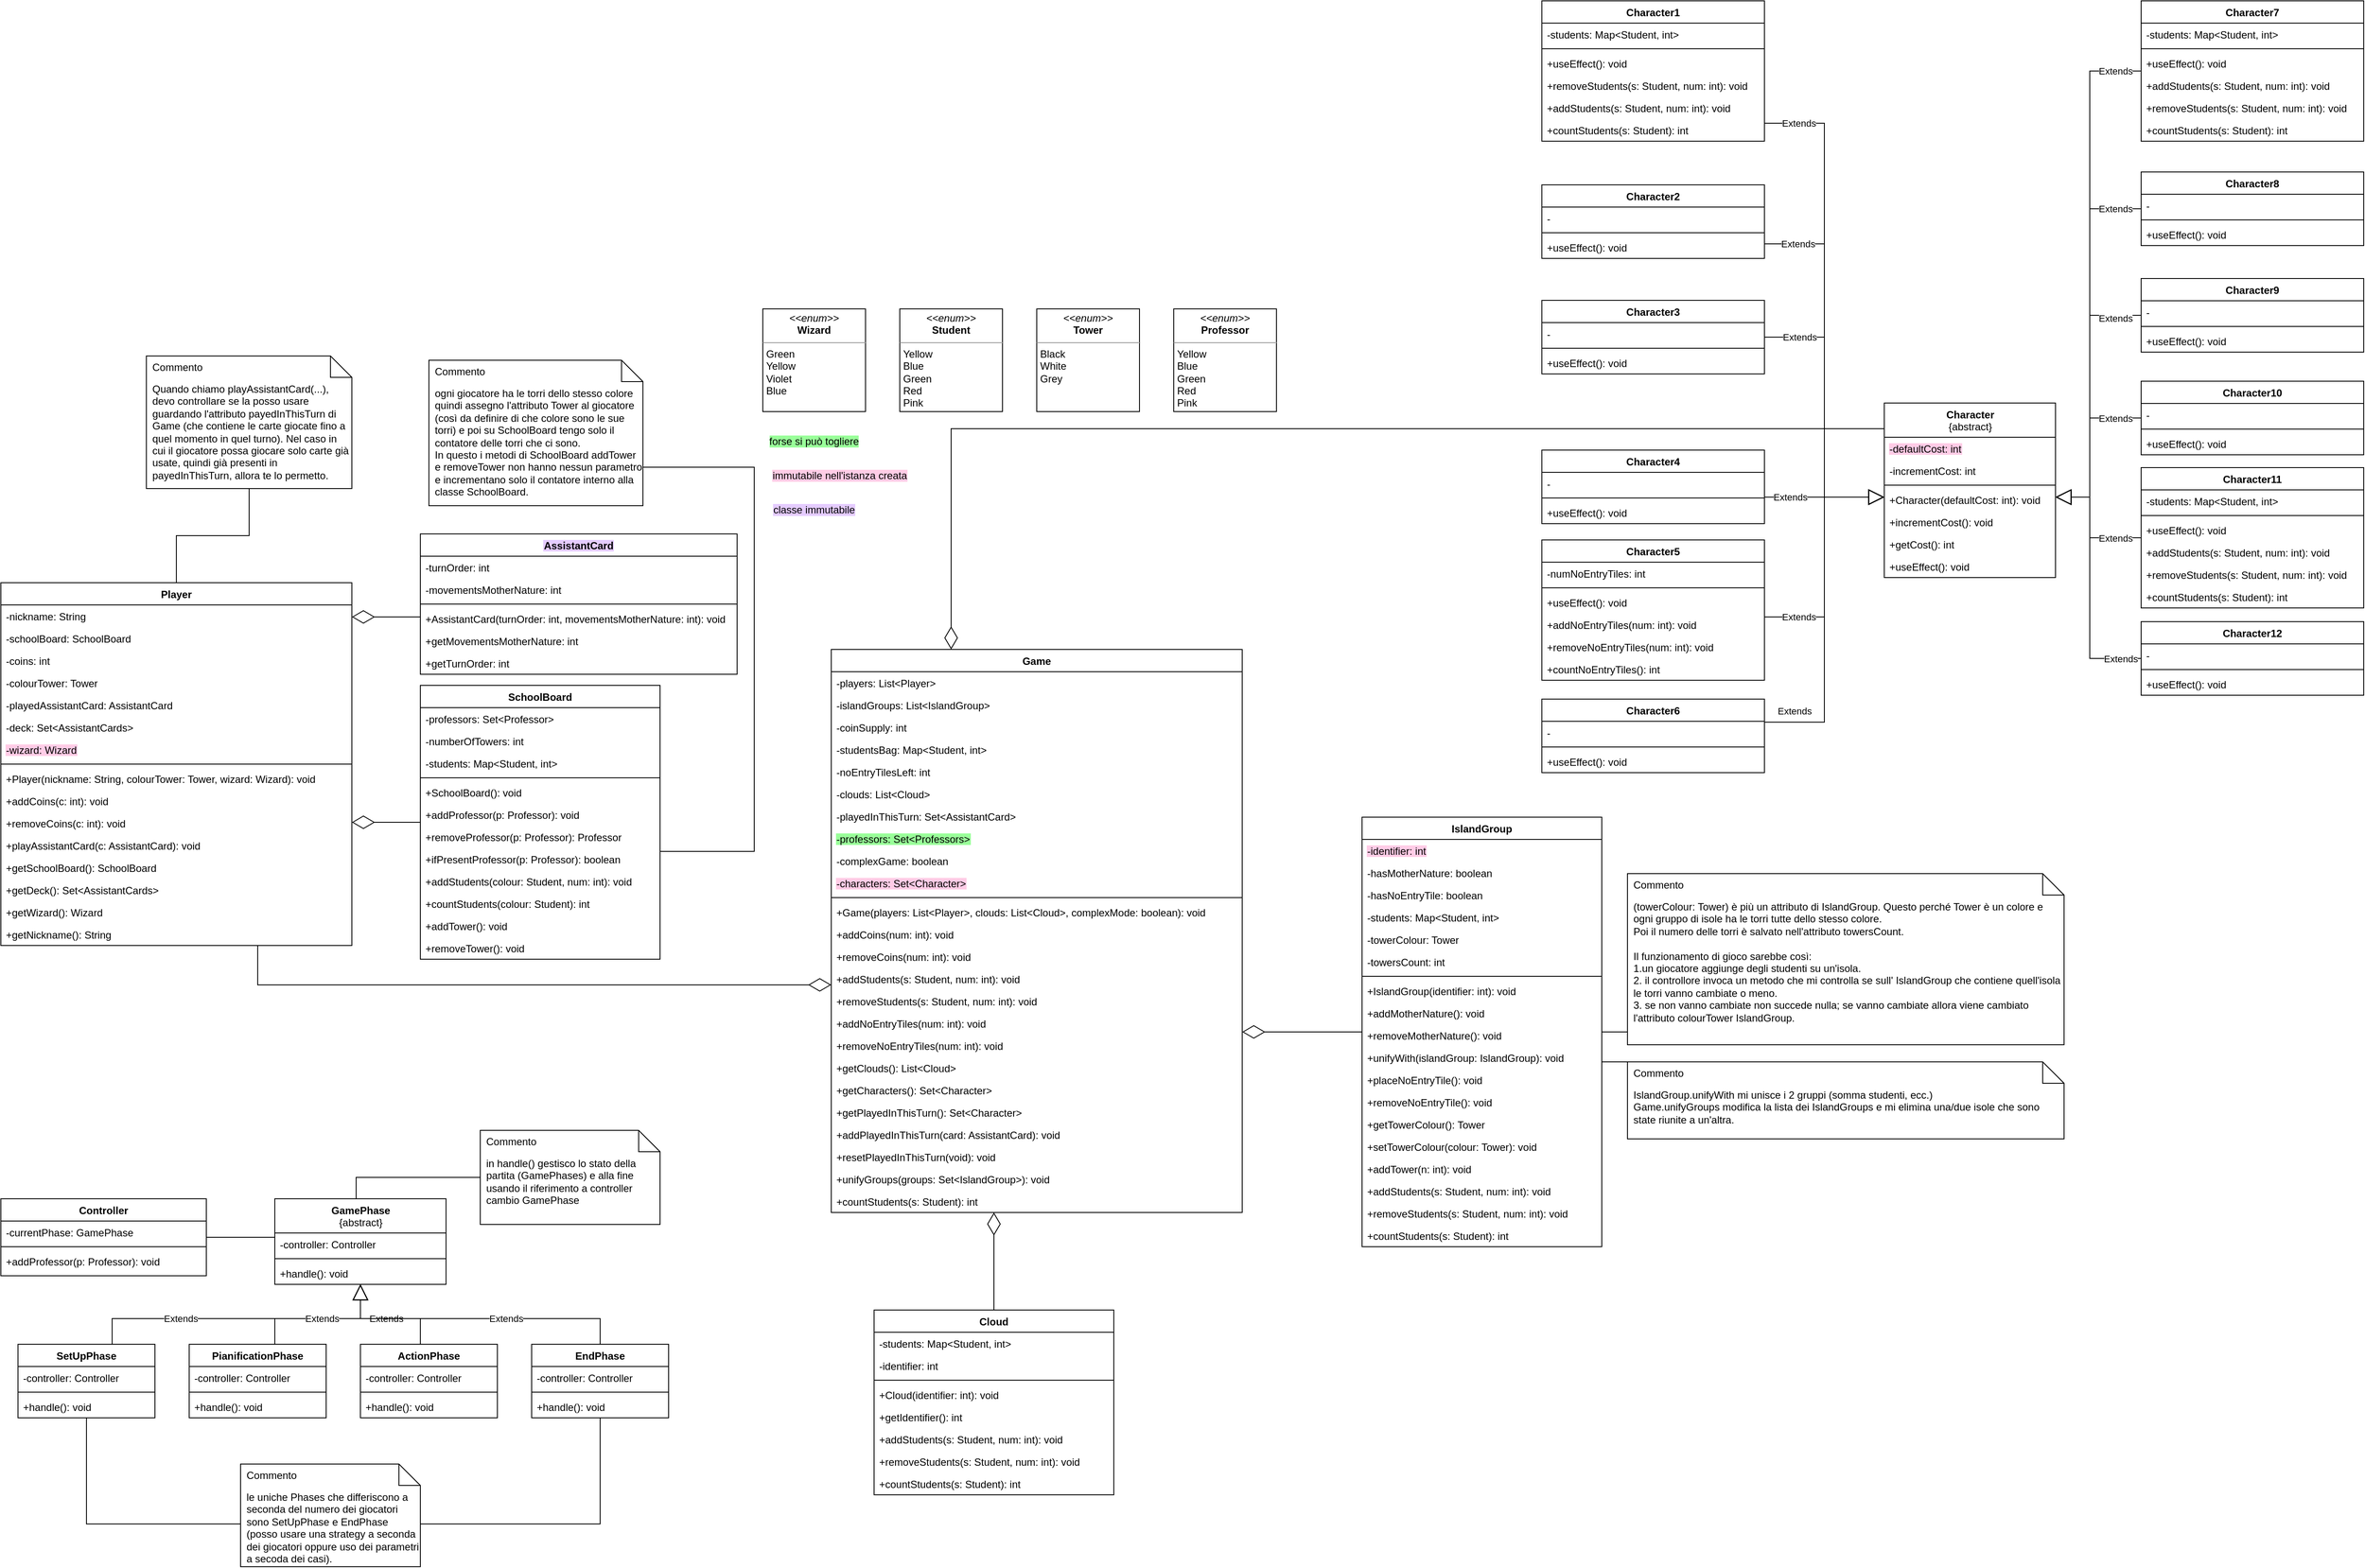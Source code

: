 <mxfile version="16.5.1" type="device"><diagram id="C5RBs43oDa-KdzZeNtuy" name="Page-1"><mxGraphModel dx="1661" dy="1188" grid="1" gridSize="10" guides="1" tooltips="1" connect="1" arrows="1" fold="1" page="0" pageScale="1" pageWidth="827" pageHeight="1169" math="0" shadow="0"><root><mxCell id="WIyWlLk6GJQsqaUBKTNV-0"/><mxCell id="WIyWlLk6GJQsqaUBKTNV-1" parent="WIyWlLk6GJQsqaUBKTNV-0"/><mxCell id="zkfFHV4jXpPFQw0GAbJ--0" value="Game" style="swimlane;fontStyle=1;align=center;verticalAlign=top;childLayout=stackLayout;horizontal=1;startSize=26;horizontalStack=0;resizeParent=1;resizeLast=0;collapsible=1;marginBottom=0;rounded=0;shadow=0;strokeWidth=1;" parent="WIyWlLk6GJQsqaUBKTNV-1" vertex="1"><mxGeometry x="680" y="398" width="480" height="658" as="geometry"><mxRectangle x="220" y="120" width="160" height="26" as="alternateBounds"/></mxGeometry></mxCell><mxCell id="dcgeCx3wgL7_ZIvCFGLQ-4" value="-players: List&lt;Player&gt;" style="text;strokeColor=none;fillColor=none;align=left;verticalAlign=top;spacingLeft=4;spacingRight=4;overflow=hidden;rotatable=0;points=[[0,0.5],[1,0.5]];portConstraint=eastwest;" parent="zkfFHV4jXpPFQw0GAbJ--0" vertex="1"><mxGeometry y="26" width="480" height="26" as="geometry"/></mxCell><mxCell id="mtPPSJETdVSFDvogQqGK-10" value="-islandGroups: List&lt;IslandGroup&gt;" style="text;strokeColor=none;fillColor=none;align=left;verticalAlign=top;spacingLeft=4;spacingRight=4;overflow=hidden;rotatable=0;points=[[0,0.5],[1,0.5]];portConstraint=eastwest;" parent="zkfFHV4jXpPFQw0GAbJ--0" vertex="1"><mxGeometry y="52" width="480" height="26" as="geometry"/></mxCell><mxCell id="mtPPSJETdVSFDvogQqGK-12" value="-coinSupply: int" style="text;strokeColor=none;fillColor=none;align=left;verticalAlign=top;spacingLeft=4;spacingRight=4;overflow=hidden;rotatable=0;points=[[0,0.5],[1,0.5]];portConstraint=eastwest;" parent="zkfFHV4jXpPFQw0GAbJ--0" vertex="1"><mxGeometry y="78" width="480" height="26" as="geometry"/></mxCell><mxCell id="2MW13-WsT9ryBmtVnBs8-36" value="-studentsBag: Map&lt;Student, int&gt;" style="text;strokeColor=none;fillColor=none;align=left;verticalAlign=top;spacingLeft=4;spacingRight=4;overflow=hidden;rotatable=0;points=[[0,0.5],[1,0.5]];portConstraint=eastwest;" parent="zkfFHV4jXpPFQw0GAbJ--0" vertex="1"><mxGeometry y="104" width="480" height="26" as="geometry"/></mxCell><mxCell id="mtPPSJETdVSFDvogQqGK-14" value="-noEntryTilesLeft: int" style="text;strokeColor=none;fillColor=none;align=left;verticalAlign=top;spacingLeft=4;spacingRight=4;overflow=hidden;rotatable=0;points=[[0,0.5],[1,0.5]];portConstraint=eastwest;" parent="zkfFHV4jXpPFQw0GAbJ--0" vertex="1"><mxGeometry y="130" width="480" height="26" as="geometry"/></mxCell><mxCell id="Ecu-YUkqpoz6K8SE3saD-10" value="-clouds: List&lt;Cloud&gt;" style="text;strokeColor=none;fillColor=none;align=left;verticalAlign=top;spacingLeft=4;spacingRight=4;overflow=hidden;rotatable=0;points=[[0,0.5],[1,0.5]];portConstraint=eastwest;fontStyle=0" parent="zkfFHV4jXpPFQw0GAbJ--0" vertex="1"><mxGeometry y="156" width="480" height="26" as="geometry"/></mxCell><mxCell id="_CF7Nu-lsaGTnCJmIAjQ-2" value="-playedInThisTurn: Set&lt;AssistantCard&gt;" style="text;strokeColor=none;fillColor=none;align=left;verticalAlign=top;spacingLeft=4;spacingRight=4;overflow=hidden;rotatable=0;points=[[0,0.5],[1,0.5]];portConstraint=eastwest;" parent="zkfFHV4jXpPFQw0GAbJ--0" vertex="1"><mxGeometry y="182" width="480" height="26" as="geometry"/></mxCell><mxCell id="dcgeCx3wgL7_ZIvCFGLQ-8" value="-professors: Set&lt;Professors&gt;" style="text;strokeColor=none;fillColor=none;align=left;verticalAlign=top;spacingLeft=4;spacingRight=4;overflow=hidden;rotatable=0;points=[[0,0.5],[1,0.5]];portConstraint=eastwest;labelBackgroundColor=#99FF99;" parent="zkfFHV4jXpPFQw0GAbJ--0" vertex="1"><mxGeometry y="208" width="480" height="26" as="geometry"/></mxCell><mxCell id="eZUwishQl3aaVvwaVFoD-12" value="-complexGame: boolean" style="text;strokeColor=none;fillColor=none;align=left;verticalAlign=top;spacingLeft=4;spacingRight=4;overflow=hidden;rotatable=0;points=[[0,0.5],[1,0.5]];portConstraint=eastwest;" vertex="1" parent="zkfFHV4jXpPFQw0GAbJ--0"><mxGeometry y="234" width="480" height="26" as="geometry"/></mxCell><mxCell id="Ecu-YUkqpoz6K8SE3saD-58" value="-characters: Set&lt;Character&gt;" style="text;strokeColor=none;fillColor=none;align=left;verticalAlign=top;spacingLeft=4;spacingRight=4;overflow=hidden;rotatable=0;points=[[0,0.5],[1,0.5]];portConstraint=eastwest;fontStyle=0;labelBackgroundColor=#FFCCE6;" parent="zkfFHV4jXpPFQw0GAbJ--0" vertex="1"><mxGeometry y="260" width="480" height="26" as="geometry"/></mxCell><mxCell id="zkfFHV4jXpPFQw0GAbJ--4" value="" style="line;html=1;strokeWidth=1;align=left;verticalAlign=middle;spacingTop=-1;spacingLeft=3;spacingRight=3;rotatable=0;labelPosition=right;points=[];portConstraint=eastwest;" parent="zkfFHV4jXpPFQw0GAbJ--0" vertex="1"><mxGeometry y="286" width="480" height="8" as="geometry"/></mxCell><mxCell id="eZUwishQl3aaVvwaVFoD-11" value="+Game(players: List&lt;Player&gt;, clouds: List&lt;Cloud&gt;, complexMode: boolean): void" style="text;strokeColor=none;fillColor=none;align=left;verticalAlign=top;spacingLeft=4;spacingRight=4;overflow=hidden;rotatable=0;points=[[0,0.5],[1,0.5]];portConstraint=eastwest;" vertex="1" parent="zkfFHV4jXpPFQw0GAbJ--0"><mxGeometry y="294" width="480" height="26" as="geometry"/></mxCell><mxCell id="mtPPSJETdVSFDvogQqGK-15" value="+addCoins(num: int): void" style="text;strokeColor=none;fillColor=none;align=left;verticalAlign=top;spacingLeft=4;spacingRight=4;overflow=hidden;rotatable=0;points=[[0,0.5],[1,0.5]];portConstraint=eastwest;" parent="zkfFHV4jXpPFQw0GAbJ--0" vertex="1"><mxGeometry y="320" width="480" height="26" as="geometry"/></mxCell><mxCell id="2MW13-WsT9ryBmtVnBs8-35" value="+removeCoins(num: int): void" style="text;strokeColor=none;fillColor=none;align=left;verticalAlign=top;spacingLeft=4;spacingRight=4;overflow=hidden;rotatable=0;points=[[0,0.5],[1,0.5]];portConstraint=eastwest;" parent="zkfFHV4jXpPFQw0GAbJ--0" vertex="1"><mxGeometry y="346" width="480" height="26" as="geometry"/></mxCell><mxCell id="2MW13-WsT9ryBmtVnBs8-37" value="+addStudents(s: Student, num: int): void" style="text;strokeColor=none;fillColor=none;align=left;verticalAlign=top;spacingLeft=4;spacingRight=4;overflow=hidden;rotatable=0;points=[[0,0.5],[1,0.5]];portConstraint=eastwest;" parent="zkfFHV4jXpPFQw0GAbJ--0" vertex="1"><mxGeometry y="372" width="480" height="26" as="geometry"/></mxCell><mxCell id="2MW13-WsT9ryBmtVnBs8-38" value="+removeStudents(s: Student, num: int): void" style="text;strokeColor=none;fillColor=none;align=left;verticalAlign=top;spacingLeft=4;spacingRight=4;overflow=hidden;rotatable=0;points=[[0,0.5],[1,0.5]];portConstraint=eastwest;" parent="zkfFHV4jXpPFQw0GAbJ--0" vertex="1"><mxGeometry y="398" width="480" height="26" as="geometry"/></mxCell><mxCell id="mtPPSJETdVSFDvogQqGK-17" value="+addNoEntryTiles(num: int): void" style="text;strokeColor=none;fillColor=none;align=left;verticalAlign=top;spacingLeft=4;spacingRight=4;overflow=hidden;rotatable=0;points=[[0,0.5],[1,0.5]];portConstraint=eastwest;" parent="zkfFHV4jXpPFQw0GAbJ--0" vertex="1"><mxGeometry y="424" width="480" height="26" as="geometry"/></mxCell><mxCell id="2MW13-WsT9ryBmtVnBs8-40" value="+removeNoEntryTiles(num: int): void" style="text;strokeColor=none;fillColor=none;align=left;verticalAlign=top;spacingLeft=4;spacingRight=4;overflow=hidden;rotatable=0;points=[[0,0.5],[1,0.5]];portConstraint=eastwest;" parent="zkfFHV4jXpPFQw0GAbJ--0" vertex="1"><mxGeometry y="450" width="480" height="26" as="geometry"/></mxCell><mxCell id="2MW13-WsT9ryBmtVnBs8-41" value="+getClouds(): List&lt;Cloud&gt;" style="text;strokeColor=none;fillColor=none;align=left;verticalAlign=top;spacingLeft=4;spacingRight=4;overflow=hidden;rotatable=0;points=[[0,0.5],[1,0.5]];portConstraint=eastwest;fontStyle=0" parent="zkfFHV4jXpPFQw0GAbJ--0" vertex="1"><mxGeometry y="476" width="480" height="26" as="geometry"/></mxCell><mxCell id="2MW13-WsT9ryBmtVnBs8-43" value="+getCharacters(): Set&lt;Character&gt;" style="text;strokeColor=none;fillColor=none;align=left;verticalAlign=top;spacingLeft=4;spacingRight=4;overflow=hidden;rotatable=0;points=[[0,0.5],[1,0.5]];portConstraint=eastwest;fontStyle=0;labelBackgroundColor=none;" parent="zkfFHV4jXpPFQw0GAbJ--0" vertex="1"><mxGeometry y="502" width="480" height="26" as="geometry"/></mxCell><mxCell id="_CF7Nu-lsaGTnCJmIAjQ-5" value="+getPlayedInThisTurn(): Set&lt;Character&gt;" style="text;strokeColor=none;fillColor=none;align=left;verticalAlign=top;spacingLeft=4;spacingRight=4;overflow=hidden;rotatable=0;points=[[0,0.5],[1,0.5]];portConstraint=eastwest;fontStyle=0;labelBackgroundColor=none;" parent="zkfFHV4jXpPFQw0GAbJ--0" vertex="1"><mxGeometry y="528" width="480" height="26" as="geometry"/></mxCell><mxCell id="_CF7Nu-lsaGTnCJmIAjQ-6" value="+addPlayedInThisTurn(card: AssistantCard): void" style="text;strokeColor=none;fillColor=none;align=left;verticalAlign=top;spacingLeft=4;spacingRight=4;overflow=hidden;rotatable=0;points=[[0,0.5],[1,0.5]];portConstraint=eastwest;fontStyle=0;labelBackgroundColor=none;" parent="zkfFHV4jXpPFQw0GAbJ--0" vertex="1"><mxGeometry y="554" width="480" height="26" as="geometry"/></mxCell><mxCell id="_CF7Nu-lsaGTnCJmIAjQ-7" value="+resetPlayedInThisTurn(void): void" style="text;strokeColor=none;fillColor=none;align=left;verticalAlign=top;spacingLeft=4;spacingRight=4;overflow=hidden;rotatable=0;points=[[0,0.5],[1,0.5]];portConstraint=eastwest;fontStyle=0;labelBackgroundColor=none;" parent="zkfFHV4jXpPFQw0GAbJ--0" vertex="1"><mxGeometry y="580" width="480" height="26" as="geometry"/></mxCell><mxCell id="dcgeCx3wgL7_ZIvCFGLQ-24" value="+unifyGroups(groups: Set&lt;IslandGroup&gt;): void" style="text;strokeColor=none;fillColor=none;align=left;verticalAlign=top;spacingLeft=4;spacingRight=4;overflow=hidden;rotatable=0;points=[[0,0.5],[1,0.5]];portConstraint=eastwest;" parent="zkfFHV4jXpPFQw0GAbJ--0" vertex="1"><mxGeometry y="606" width="480" height="26" as="geometry"/></mxCell><mxCell id="I04EEFrgEm-9dfndBDhF-2" value="+countStudents(s: Student): int" style="text;strokeColor=none;fillColor=none;align=left;verticalAlign=top;spacingLeft=4;spacingRight=4;overflow=hidden;rotatable=0;points=[[0,0.5],[1,0.5]];portConstraint=eastwest;" parent="zkfFHV4jXpPFQw0GAbJ--0" vertex="1"><mxGeometry y="632" width="480" height="26" as="geometry"/></mxCell><mxCell id="zkfFHV4jXpPFQw0GAbJ--17" value="IslandGroup" style="swimlane;fontStyle=1;align=center;verticalAlign=top;childLayout=stackLayout;horizontal=1;startSize=26;horizontalStack=0;resizeParent=1;resizeLast=0;collapsible=1;marginBottom=0;rounded=0;shadow=0;strokeWidth=1;" parent="WIyWlLk6GJQsqaUBKTNV-1" vertex="1"><mxGeometry x="1300" y="594" width="280" height="502" as="geometry"><mxRectangle x="550" y="140" width="160" height="26" as="alternateBounds"/></mxGeometry></mxCell><mxCell id="dcgeCx3wgL7_ZIvCFGLQ-53" value="-identifier: int" style="text;strokeColor=none;fillColor=none;align=left;verticalAlign=top;spacingLeft=4;spacingRight=4;overflow=hidden;rotatable=0;points=[[0,0.5],[1,0.5]];portConstraint=eastwest;labelBackgroundColor=#FFCCE6;" parent="zkfFHV4jXpPFQw0GAbJ--17" vertex="1"><mxGeometry y="26" width="280" height="26" as="geometry"/></mxCell><mxCell id="mtPPSJETdVSFDvogQqGK-9" value="-hasMotherNature: boolean" style="text;strokeColor=none;fillColor=none;align=left;verticalAlign=top;spacingLeft=4;spacingRight=4;overflow=hidden;rotatable=0;points=[[0,0.5],[1,0.5]];portConstraint=eastwest;" parent="zkfFHV4jXpPFQw0GAbJ--17" vertex="1"><mxGeometry y="52" width="280" height="26" as="geometry"/></mxCell><mxCell id="Ecu-YUkqpoz6K8SE3saD-77" value="-hasNoEntryTile: boolean" style="text;strokeColor=none;fillColor=none;align=left;verticalAlign=top;spacingLeft=4;spacingRight=4;overflow=hidden;rotatable=0;points=[[0,0.5],[1,0.5]];portConstraint=eastwest;" parent="zkfFHV4jXpPFQw0GAbJ--17" vertex="1"><mxGeometry y="78" width="280" height="26" as="geometry"/></mxCell><mxCell id="_CF7Nu-lsaGTnCJmIAjQ-9" value="-students: Map&lt;Student, int&gt;" style="text;strokeColor=none;fillColor=none;align=left;verticalAlign=top;spacingLeft=4;spacingRight=4;overflow=hidden;rotatable=0;points=[[0,0.5],[1,0.5]];portConstraint=eastwest;" parent="zkfFHV4jXpPFQw0GAbJ--17" vertex="1"><mxGeometry y="104" width="280" height="26" as="geometry"/></mxCell><mxCell id="j72Bl_VDV2_Wy_oG6Xz1-0" value="-towerColour: Tower" style="text;strokeColor=none;fillColor=none;align=left;verticalAlign=top;spacingLeft=4;spacingRight=4;overflow=hidden;rotatable=0;points=[[0,0.5],[1,0.5]];portConstraint=eastwest;" parent="zkfFHV4jXpPFQw0GAbJ--17" vertex="1"><mxGeometry y="130" width="280" height="26" as="geometry"/></mxCell><mxCell id="mtPPSJETdVSFDvogQqGK-7" value="-towersCount: int" style="text;strokeColor=none;fillColor=none;align=left;verticalAlign=top;spacingLeft=4;spacingRight=4;overflow=hidden;rotatable=0;points=[[0,0.5],[1,0.5]];portConstraint=eastwest;" parent="zkfFHV4jXpPFQw0GAbJ--17" vertex="1"><mxGeometry y="156" width="280" height="26" as="geometry"/></mxCell><mxCell id="zkfFHV4jXpPFQw0GAbJ--23" value="" style="line;html=1;strokeWidth=1;align=left;verticalAlign=middle;spacingTop=-1;spacingLeft=3;spacingRight=3;rotatable=0;labelPosition=right;points=[];portConstraint=eastwest;" parent="zkfFHV4jXpPFQw0GAbJ--17" vertex="1"><mxGeometry y="182" width="280" height="8" as="geometry"/></mxCell><mxCell id="eZUwishQl3aaVvwaVFoD-14" value="+IslandGroup(identifier: int): void" style="text;strokeColor=none;fillColor=none;align=left;verticalAlign=top;spacingLeft=4;spacingRight=4;overflow=hidden;rotatable=0;points=[[0,0.5],[1,0.5]];portConstraint=eastwest;" vertex="1" parent="zkfFHV4jXpPFQw0GAbJ--17"><mxGeometry y="190" width="280" height="26" as="geometry"/></mxCell><mxCell id="mtPPSJETdVSFDvogQqGK-23" value="+addMotherNature(): void" style="text;strokeColor=none;fillColor=none;align=left;verticalAlign=top;spacingLeft=4;spacingRight=4;overflow=hidden;rotatable=0;points=[[0,0.5],[1,0.5]];portConstraint=eastwest;" parent="zkfFHV4jXpPFQw0GAbJ--17" vertex="1"><mxGeometry y="216" width="280" height="26" as="geometry"/></mxCell><mxCell id="mtPPSJETdVSFDvogQqGK-24" value="+removeMotherNature(): void" style="text;strokeColor=none;fillColor=none;align=left;verticalAlign=top;spacingLeft=4;spacingRight=4;overflow=hidden;rotatable=0;points=[[0,0.5],[1,0.5]];portConstraint=eastwest;" parent="zkfFHV4jXpPFQw0GAbJ--17" vertex="1"><mxGeometry y="242" width="280" height="26" as="geometry"/></mxCell><mxCell id="mtPPSJETdVSFDvogQqGK-27" value="+unifyWith(islandGroup: IslandGroup): void" style="text;strokeColor=none;fillColor=none;align=left;verticalAlign=top;spacingLeft=4;spacingRight=4;overflow=hidden;rotatable=0;points=[[0,0.5],[1,0.5]];portConstraint=eastwest;" parent="zkfFHV4jXpPFQw0GAbJ--17" vertex="1"><mxGeometry y="268" width="280" height="26" as="geometry"/></mxCell><mxCell id="Ecu-YUkqpoz6K8SE3saD-78" value="+placeNoEntryTile(): void" style="text;strokeColor=none;fillColor=none;align=left;verticalAlign=top;spacingLeft=4;spacingRight=4;overflow=hidden;rotatable=0;points=[[0,0.5],[1,0.5]];portConstraint=eastwest;" parent="zkfFHV4jXpPFQw0GAbJ--17" vertex="1"><mxGeometry y="294" width="280" height="26" as="geometry"/></mxCell><mxCell id="Ecu-YUkqpoz6K8SE3saD-79" value="+removeNoEntryTile(): void" style="text;strokeColor=none;fillColor=none;align=left;verticalAlign=top;spacingLeft=4;spacingRight=4;overflow=hidden;rotatable=0;points=[[0,0.5],[1,0.5]];portConstraint=eastwest;" parent="zkfFHV4jXpPFQw0GAbJ--17" vertex="1"><mxGeometry y="320" width="280" height="26" as="geometry"/></mxCell><mxCell id="j72Bl_VDV2_Wy_oG6Xz1-2" value="+getTowerColour(): Tower" style="text;strokeColor=none;fillColor=none;align=left;verticalAlign=top;spacingLeft=4;spacingRight=4;overflow=hidden;rotatable=0;points=[[0,0.5],[1,0.5]];portConstraint=eastwest;" parent="zkfFHV4jXpPFQw0GAbJ--17" vertex="1"><mxGeometry y="346" width="280" height="26" as="geometry"/></mxCell><mxCell id="j72Bl_VDV2_Wy_oG6Xz1-3" value="+setTowerColour(colour: Tower): void" style="text;strokeColor=none;fillColor=none;align=left;verticalAlign=top;spacingLeft=4;spacingRight=4;overflow=hidden;rotatable=0;points=[[0,0.5],[1,0.5]];portConstraint=eastwest;" parent="zkfFHV4jXpPFQw0GAbJ--17" vertex="1"><mxGeometry y="372" width="280" height="26" as="geometry"/></mxCell><mxCell id="_CF7Nu-lsaGTnCJmIAjQ-8" value="+addTower(n: int): void" style="text;strokeColor=none;fillColor=none;align=left;verticalAlign=top;spacingLeft=4;spacingRight=4;overflow=hidden;rotatable=0;points=[[0,0.5],[1,0.5]];portConstraint=eastwest;" parent="zkfFHV4jXpPFQw0GAbJ--17" vertex="1"><mxGeometry y="398" width="280" height="26" as="geometry"/></mxCell><mxCell id="_CF7Nu-lsaGTnCJmIAjQ-10" value="+addStudents(s: Student, num: int): void" style="text;strokeColor=none;fillColor=none;align=left;verticalAlign=top;spacingLeft=4;spacingRight=4;overflow=hidden;rotatable=0;points=[[0,0.5],[1,0.5]];portConstraint=eastwest;" parent="zkfFHV4jXpPFQw0GAbJ--17" vertex="1"><mxGeometry y="424" width="280" height="26" as="geometry"/></mxCell><mxCell id="_CF7Nu-lsaGTnCJmIAjQ-11" value="+removeStudents(s: Student, num: int): void" style="text;strokeColor=none;fillColor=none;align=left;verticalAlign=top;spacingLeft=4;spacingRight=4;overflow=hidden;rotatable=0;points=[[0,0.5],[1,0.5]];portConstraint=eastwest;" parent="zkfFHV4jXpPFQw0GAbJ--17" vertex="1"><mxGeometry y="450" width="280" height="26" as="geometry"/></mxCell><mxCell id="_CF7Nu-lsaGTnCJmIAjQ-12" value="+countStudents(s: Student): int" style="text;strokeColor=none;fillColor=none;align=left;verticalAlign=top;spacingLeft=4;spacingRight=4;overflow=hidden;rotatable=0;points=[[0,0.5],[1,0.5]];portConstraint=eastwest;" parent="zkfFHV4jXpPFQw0GAbJ--17" vertex="1"><mxGeometry y="476" width="280" height="26" as="geometry"/></mxCell><mxCell id="mtPPSJETdVSFDvogQqGK-29" value="" style="endArrow=diamondThin;endFill=0;endSize=24;html=1;rounded=0;edgeStyle=orthogonalEdgeStyle;" parent="WIyWlLk6GJQsqaUBKTNV-1" source="zkfFHV4jXpPFQw0GAbJ--17" target="zkfFHV4jXpPFQw0GAbJ--0" edge="1"><mxGeometry width="160" relative="1" as="geometry"><mxPoint x="480" y="750" as="sourcePoint"/><mxPoint x="640" y="750" as="targetPoint"/><Array as="points"><mxPoint x="1050" y="602"/><mxPoint x="1050" y="602"/></Array></mxGeometry></mxCell><mxCell id="Ecu-YUkqpoz6K8SE3saD-4" value="&lt;p style=&quot;margin: 0px ; margin-top: 4px ; text-align: center&quot;&gt;&lt;i&gt;&amp;lt;&amp;lt;enum&amp;gt;&amp;gt;&lt;/i&gt;&lt;br&gt;&lt;b&gt;Student&lt;/b&gt;&lt;/p&gt;&lt;hr size=&quot;1&quot;&gt;&lt;p style=&quot;margin: 0px ; margin-left: 4px&quot;&gt;Yellow&lt;/p&gt;&lt;p style=&quot;margin: 0px ; margin-left: 4px&quot;&gt;Blue&lt;/p&gt;&lt;p style=&quot;margin: 0px ; margin-left: 4px&quot;&gt;Green&lt;/p&gt;&lt;p style=&quot;margin: 0px ; margin-left: 4px&quot;&gt;Red&lt;/p&gt;&lt;p style=&quot;margin: 0px ; margin-left: 4px&quot;&gt;Pink&lt;/p&gt;" style="verticalAlign=top;align=left;overflow=fill;fontSize=12;fontFamily=Helvetica;html=1;" parent="WIyWlLk6GJQsqaUBKTNV-1" vertex="1"><mxGeometry x="760" width="120" height="120" as="geometry"/></mxCell><mxCell id="Ecu-YUkqpoz6K8SE3saD-5" value="&lt;p style=&quot;margin: 0px ; margin-top: 4px ; text-align: center&quot;&gt;&lt;i&gt;&amp;lt;&amp;lt;enum&amp;gt;&amp;gt;&lt;/i&gt;&lt;br&gt;&lt;b&gt;Tower&lt;/b&gt;&lt;/p&gt;&lt;hr size=&quot;1&quot;&gt;&lt;p style=&quot;margin: 0px ; margin-left: 4px&quot;&gt;Black&lt;/p&gt;&lt;p style=&quot;margin: 0px ; margin-left: 4px&quot;&gt;White&lt;/p&gt;&lt;p style=&quot;margin: 0px ; margin-left: 4px&quot;&gt;Grey&lt;/p&gt;&lt;p style=&quot;margin: 0px ; margin-left: 4px&quot;&gt;&lt;br&gt;&lt;/p&gt;" style="verticalAlign=top;align=left;overflow=fill;fontSize=12;fontFamily=Helvetica;html=1;" parent="WIyWlLk6GJQsqaUBKTNV-1" vertex="1"><mxGeometry x="920" width="120" height="120" as="geometry"/></mxCell><mxCell id="Ecu-YUkqpoz6K8SE3saD-11" value="Cloud" style="swimlane;fontStyle=1;align=center;verticalAlign=top;childLayout=stackLayout;horizontal=1;startSize=26;horizontalStack=0;resizeParent=1;resizeLast=0;collapsible=1;marginBottom=0;rounded=0;shadow=0;strokeWidth=1;" parent="WIyWlLk6GJQsqaUBKTNV-1" vertex="1"><mxGeometry x="730" y="1170" width="280" height="216" as="geometry"><mxRectangle x="550" y="140" width="160" height="26" as="alternateBounds"/></mxGeometry></mxCell><mxCell id="2MW13-WsT9ryBmtVnBs8-10" value="-students: Map&lt;Student, int&gt;" style="text;strokeColor=none;fillColor=none;align=left;verticalAlign=top;spacingLeft=4;spacingRight=4;overflow=hidden;rotatable=0;points=[[0,0.5],[1,0.5]];portConstraint=eastwest;" parent="Ecu-YUkqpoz6K8SE3saD-11" vertex="1"><mxGeometry y="26" width="280" height="26" as="geometry"/></mxCell><mxCell id="eZUwishQl3aaVvwaVFoD-9" value="-identifier: int" style="text;strokeColor=none;fillColor=none;align=left;verticalAlign=top;spacingLeft=4;spacingRight=4;overflow=hidden;rotatable=0;points=[[0,0.5],[1,0.5]];portConstraint=eastwest;" vertex="1" parent="Ecu-YUkqpoz6K8SE3saD-11"><mxGeometry y="52" width="280" height="26" as="geometry"/></mxCell><mxCell id="Ecu-YUkqpoz6K8SE3saD-14" value="" style="line;html=1;strokeWidth=1;align=left;verticalAlign=middle;spacingTop=-1;spacingLeft=3;spacingRight=3;rotatable=0;labelPosition=right;points=[];portConstraint=eastwest;" parent="Ecu-YUkqpoz6K8SE3saD-11" vertex="1"><mxGeometry y="78" width="280" height="8" as="geometry"/></mxCell><mxCell id="eZUwishQl3aaVvwaVFoD-6" value="+Cloud(identifier: int): void" style="text;strokeColor=none;fillColor=none;align=left;verticalAlign=top;spacingLeft=4;spacingRight=4;overflow=hidden;rotatable=0;points=[[0,0.5],[1,0.5]];portConstraint=eastwest;" vertex="1" parent="Ecu-YUkqpoz6K8SE3saD-11"><mxGeometry y="86" width="280" height="26" as="geometry"/></mxCell><mxCell id="eZUwishQl3aaVvwaVFoD-10" value="+getIdentifier(): int" style="text;strokeColor=none;fillColor=none;align=left;verticalAlign=top;spacingLeft=4;spacingRight=4;overflow=hidden;rotatable=0;points=[[0,0.5],[1,0.5]];portConstraint=eastwest;" vertex="1" parent="Ecu-YUkqpoz6K8SE3saD-11"><mxGeometry y="112" width="280" height="26" as="geometry"/></mxCell><mxCell id="2MW13-WsT9ryBmtVnBs8-11" value="+addStudents(s: Student, num: int): void" style="text;strokeColor=none;fillColor=none;align=left;verticalAlign=top;spacingLeft=4;spacingRight=4;overflow=hidden;rotatable=0;points=[[0,0.5],[1,0.5]];portConstraint=eastwest;" parent="Ecu-YUkqpoz6K8SE3saD-11" vertex="1"><mxGeometry y="138" width="280" height="26" as="geometry"/></mxCell><mxCell id="2MW13-WsT9ryBmtVnBs8-12" value="+removeStudents(s: Student, num: int): void" style="text;strokeColor=none;fillColor=none;align=left;verticalAlign=top;spacingLeft=4;spacingRight=4;overflow=hidden;rotatable=0;points=[[0,0.5],[1,0.5]];portConstraint=eastwest;" parent="Ecu-YUkqpoz6K8SE3saD-11" vertex="1"><mxGeometry y="164" width="280" height="26" as="geometry"/></mxCell><mxCell id="I04EEFrgEm-9dfndBDhF-0" value="+countStudents(s: Student): int" style="text;strokeColor=none;fillColor=none;align=left;verticalAlign=top;spacingLeft=4;spacingRight=4;overflow=hidden;rotatable=0;points=[[0,0.5],[1,0.5]];portConstraint=eastwest;" parent="Ecu-YUkqpoz6K8SE3saD-11" vertex="1"><mxGeometry y="190" width="280" height="26" as="geometry"/></mxCell><mxCell id="Ecu-YUkqpoz6K8SE3saD-21" value="Player" style="swimlane;fontStyle=1;align=center;verticalAlign=top;childLayout=stackLayout;horizontal=1;startSize=26;horizontalStack=0;resizeParent=1;resizeLast=0;collapsible=1;marginBottom=0;rounded=0;shadow=0;strokeWidth=1;" parent="WIyWlLk6GJQsqaUBKTNV-1" vertex="1"><mxGeometry x="-290" y="320" width="410" height="424" as="geometry"><mxRectangle x="550" y="140" width="160" height="26" as="alternateBounds"/></mxGeometry></mxCell><mxCell id="eZUwishQl3aaVvwaVFoD-0" value="-nickname: String" style="text;strokeColor=none;fillColor=none;align=left;verticalAlign=top;spacingLeft=4;spacingRight=4;overflow=hidden;rotatable=0;points=[[0,0.5],[1,0.5]];portConstraint=eastwest;labelBackgroundColor=default;" vertex="1" parent="Ecu-YUkqpoz6K8SE3saD-21"><mxGeometry y="26" width="410" height="26" as="geometry"/></mxCell><mxCell id="Ecu-YUkqpoz6K8SE3saD-22" value="-schoolBoard: SchoolBoard" style="text;strokeColor=none;fillColor=none;align=left;verticalAlign=top;spacingLeft=4;spacingRight=4;overflow=hidden;rotatable=0;points=[[0,0.5],[1,0.5]];portConstraint=eastwest;labelBackgroundColor=default;" parent="Ecu-YUkqpoz6K8SE3saD-21" vertex="1"><mxGeometry y="52" width="410" height="26" as="geometry"/></mxCell><mxCell id="Ecu-YUkqpoz6K8SE3saD-57" value="-coins: int" style="text;strokeColor=none;fillColor=none;align=left;verticalAlign=top;spacingLeft=4;spacingRight=4;overflow=hidden;rotatable=0;points=[[0,0.5],[1,0.5]];portConstraint=eastwest;" parent="Ecu-YUkqpoz6K8SE3saD-21" vertex="1"><mxGeometry y="78" width="410" height="26" as="geometry"/></mxCell><mxCell id="Ecu-YUkqpoz6K8SE3saD-33" value="-colourTower: Tower" style="text;strokeColor=none;fillColor=none;align=left;verticalAlign=top;spacingLeft=4;spacingRight=4;overflow=hidden;rotatable=0;points=[[0,0.5],[1,0.5]];portConstraint=eastwest;labelBackgroundColor=none;" parent="Ecu-YUkqpoz6K8SE3saD-21" vertex="1"><mxGeometry y="104" width="410" height="26" as="geometry"/></mxCell><mxCell id="dcgeCx3wgL7_ZIvCFGLQ-7" value="-playedAssistantCard: AssistantCard" style="text;strokeColor=none;fillColor=none;align=left;verticalAlign=top;spacingLeft=4;spacingRight=4;overflow=hidden;rotatable=0;points=[[0,0.5],[1,0.5]];portConstraint=eastwest;" parent="Ecu-YUkqpoz6K8SE3saD-21" vertex="1"><mxGeometry y="130" width="410" height="26" as="geometry"/></mxCell><mxCell id="Ecu-YUkqpoz6K8SE3saD-40" value="-deck: Set&lt;AssistantCards&gt;" style="text;strokeColor=none;fillColor=none;align=left;verticalAlign=top;spacingLeft=4;spacingRight=4;overflow=hidden;rotatable=0;points=[[0,0.5],[1,0.5]];portConstraint=eastwest;" parent="Ecu-YUkqpoz6K8SE3saD-21" vertex="1"><mxGeometry y="156" width="410" height="26" as="geometry"/></mxCell><mxCell id="dcgeCx3wgL7_ZIvCFGLQ-34" value="-wizard: Wizard" style="text;strokeColor=none;fillColor=none;align=left;verticalAlign=top;spacingLeft=4;spacingRight=4;overflow=hidden;rotatable=0;points=[[0,0.5],[1,0.5]];portConstraint=eastwest;labelBackgroundColor=#FFCCE6;" parent="Ecu-YUkqpoz6K8SE3saD-21" vertex="1"><mxGeometry y="182" width="410" height="26" as="geometry"/></mxCell><mxCell id="Ecu-YUkqpoz6K8SE3saD-24" value="" style="line;html=1;strokeWidth=1;align=left;verticalAlign=middle;spacingTop=-1;spacingLeft=3;spacingRight=3;rotatable=0;labelPosition=right;points=[];portConstraint=eastwest;" parent="Ecu-YUkqpoz6K8SE3saD-21" vertex="1"><mxGeometry y="208" width="410" height="8" as="geometry"/></mxCell><mxCell id="eZUwishQl3aaVvwaVFoD-3" value="+Player(nickname: String, colourTower: Tower, wizard: Wizard): void" style="text;strokeColor=none;fillColor=none;align=left;verticalAlign=top;spacingLeft=4;spacingRight=4;overflow=hidden;rotatable=0;points=[[0,0.5],[1,0.5]];portConstraint=eastwest;" vertex="1" parent="Ecu-YUkqpoz6K8SE3saD-21"><mxGeometry y="216" width="410" height="26" as="geometry"/></mxCell><mxCell id="Ecu-YUkqpoz6K8SE3saD-60" value="+addCoins(c: int): void" style="text;strokeColor=none;fillColor=none;align=left;verticalAlign=top;spacingLeft=4;spacingRight=4;overflow=hidden;rotatable=0;points=[[0,0.5],[1,0.5]];portConstraint=eastwest;" parent="Ecu-YUkqpoz6K8SE3saD-21" vertex="1"><mxGeometry y="242" width="410" height="26" as="geometry"/></mxCell><mxCell id="Ecu-YUkqpoz6K8SE3saD-61" value="+removeCoins(c: int): void" style="text;strokeColor=none;fillColor=none;align=left;verticalAlign=top;spacingLeft=4;spacingRight=4;overflow=hidden;rotatable=0;points=[[0,0.5],[1,0.5]];portConstraint=eastwest;" parent="Ecu-YUkqpoz6K8SE3saD-21" vertex="1"><mxGeometry y="268" width="410" height="26" as="geometry"/></mxCell><mxCell id="Ecu-YUkqpoz6K8SE3saD-43" value="+playAssistantCard(c: AssistantCard): void" style="text;strokeColor=none;fillColor=none;align=left;verticalAlign=top;spacingLeft=4;spacingRight=4;overflow=hidden;rotatable=0;points=[[0,0.5],[1,0.5]];portConstraint=eastwest;" parent="Ecu-YUkqpoz6K8SE3saD-21" vertex="1"><mxGeometry y="294" width="410" height="26" as="geometry"/></mxCell><mxCell id="2MW13-WsT9ryBmtVnBs8-0" value="+getSchoolBoard(): SchoolBoard" style="text;strokeColor=none;fillColor=none;align=left;verticalAlign=top;spacingLeft=4;spacingRight=4;overflow=hidden;rotatable=0;points=[[0,0.5],[1,0.5]];portConstraint=eastwest;" parent="Ecu-YUkqpoz6K8SE3saD-21" vertex="1"><mxGeometry y="320" width="410" height="26" as="geometry"/></mxCell><mxCell id="2MW13-WsT9ryBmtVnBs8-1" value="+getDeck(): Set&lt;AssistantCards&gt;" style="text;strokeColor=none;fillColor=none;align=left;verticalAlign=top;spacingLeft=4;spacingRight=4;overflow=hidden;rotatable=0;points=[[0,0.5],[1,0.5]];portConstraint=eastwest;" parent="Ecu-YUkqpoz6K8SE3saD-21" vertex="1"><mxGeometry y="346" width="410" height="26" as="geometry"/></mxCell><mxCell id="2MW13-WsT9ryBmtVnBs8-2" value="+getWizard(): Wizard" style="text;strokeColor=none;fillColor=none;align=left;verticalAlign=top;spacingLeft=4;spacingRight=4;overflow=hidden;rotatable=0;points=[[0,0.5],[1,0.5]];portConstraint=eastwest;" parent="Ecu-YUkqpoz6K8SE3saD-21" vertex="1"><mxGeometry y="372" width="410" height="26" as="geometry"/></mxCell><mxCell id="eZUwishQl3aaVvwaVFoD-1" value="+getNickname(): String" style="text;strokeColor=none;fillColor=none;align=left;verticalAlign=top;spacingLeft=4;spacingRight=4;overflow=hidden;rotatable=0;points=[[0,0.5],[1,0.5]];portConstraint=eastwest;" vertex="1" parent="Ecu-YUkqpoz6K8SE3saD-21"><mxGeometry y="398" width="410" height="26" as="geometry"/></mxCell><mxCell id="Ecu-YUkqpoz6K8SE3saD-28" value="&lt;p style=&quot;margin: 0px ; margin-top: 4px ; text-align: center&quot;&gt;&lt;i&gt;&amp;lt;&amp;lt;enum&amp;gt;&amp;gt;&lt;/i&gt;&lt;br&gt;&lt;b&gt;Professor&lt;/b&gt;&lt;/p&gt;&lt;hr size=&quot;1&quot;&gt;&lt;p style=&quot;margin: 0px ; margin-left: 4px&quot;&gt;Yellow&lt;/p&gt;&lt;p style=&quot;margin: 0px ; margin-left: 4px&quot;&gt;Blue&lt;/p&gt;&lt;p style=&quot;margin: 0px ; margin-left: 4px&quot;&gt;Green&lt;/p&gt;&lt;p style=&quot;margin: 0px ; margin-left: 4px&quot;&gt;Red&lt;/p&gt;&lt;p style=&quot;margin: 0px ; margin-left: 4px&quot;&gt;Pink&lt;/p&gt;" style="verticalAlign=top;align=left;overflow=fill;fontSize=12;fontFamily=Helvetica;html=1;" parent="WIyWlLk6GJQsqaUBKTNV-1" vertex="1"><mxGeometry x="1080" width="120" height="120" as="geometry"/></mxCell><mxCell id="Ecu-YUkqpoz6K8SE3saD-29" value="SchoolBoard" style="swimlane;fontStyle=1;align=center;verticalAlign=top;childLayout=stackLayout;horizontal=1;startSize=26;horizontalStack=0;resizeParent=1;resizeLast=0;collapsible=1;marginBottom=0;rounded=0;shadow=0;strokeWidth=1;" parent="WIyWlLk6GJQsqaUBKTNV-1" vertex="1"><mxGeometry x="200" y="440" width="280" height="320" as="geometry"><mxRectangle x="550" y="140" width="160" height="26" as="alternateBounds"/></mxGeometry></mxCell><mxCell id="Ecu-YUkqpoz6K8SE3saD-30" value="-professors: Set&lt;Professor&gt;" style="text;strokeColor=none;fillColor=none;align=left;verticalAlign=top;spacingLeft=4;spacingRight=4;overflow=hidden;rotatable=0;points=[[0,0.5],[1,0.5]];portConstraint=eastwest;" parent="Ecu-YUkqpoz6K8SE3saD-29" vertex="1"><mxGeometry y="26" width="280" height="26" as="geometry"/></mxCell><mxCell id="f1e64c3YEd_YmeQZ_eW6-1" value="-numberOfTowers: int" style="text;strokeColor=none;fillColor=none;align=left;verticalAlign=top;spacingLeft=4;spacingRight=4;overflow=hidden;rotatable=0;points=[[0,0.5],[1,0.5]];portConstraint=eastwest;labelBackgroundColor=none;" parent="Ecu-YUkqpoz6K8SE3saD-29" vertex="1"><mxGeometry y="52" width="280" height="26" as="geometry"/></mxCell><mxCell id="v5I1Oirz9swHW_YZMElQ-76" value="-students: Map&lt;Student, int&gt;" style="text;strokeColor=none;fillColor=none;align=left;verticalAlign=top;spacingLeft=4;spacingRight=4;overflow=hidden;rotatable=0;points=[[0,0.5],[1,0.5]];portConstraint=eastwest;" parent="Ecu-YUkqpoz6K8SE3saD-29" vertex="1"><mxGeometry y="78" width="280" height="26" as="geometry"/></mxCell><mxCell id="Ecu-YUkqpoz6K8SE3saD-32" value="" style="line;html=1;strokeWidth=1;align=left;verticalAlign=middle;spacingTop=-1;spacingLeft=3;spacingRight=3;rotatable=0;labelPosition=right;points=[];portConstraint=eastwest;" parent="Ecu-YUkqpoz6K8SE3saD-29" vertex="1"><mxGeometry y="104" width="280" height="8" as="geometry"/></mxCell><mxCell id="eZUwishQl3aaVvwaVFoD-4" value="+SchoolBoard(): void" style="text;strokeColor=none;fillColor=none;align=left;verticalAlign=top;spacingLeft=4;spacingRight=4;overflow=hidden;rotatable=0;points=[[0,0.5],[1,0.5]];portConstraint=eastwest;" vertex="1" parent="Ecu-YUkqpoz6K8SE3saD-29"><mxGeometry y="112" width="280" height="26" as="geometry"/></mxCell><mxCell id="Ecu-YUkqpoz6K8SE3saD-36" value="+addProfessor(p: Professor): void" style="text;strokeColor=none;fillColor=none;align=left;verticalAlign=top;spacingLeft=4;spacingRight=4;overflow=hidden;rotatable=0;points=[[0,0.5],[1,0.5]];portConstraint=eastwest;" parent="Ecu-YUkqpoz6K8SE3saD-29" vertex="1"><mxGeometry y="138" width="280" height="26" as="geometry"/></mxCell><mxCell id="Ecu-YUkqpoz6K8SE3saD-31" value="+removeProfessor(p: Professor): Professor" style="text;strokeColor=none;fillColor=none;align=left;verticalAlign=top;spacingLeft=4;spacingRight=4;overflow=hidden;rotatable=0;points=[[0,0.5],[1,0.5]];portConstraint=eastwest;" parent="Ecu-YUkqpoz6K8SE3saD-29" vertex="1"><mxGeometry y="164" width="280" height="26" as="geometry"/></mxCell><mxCell id="I04EEFrgEm-9dfndBDhF-10" value="+ifPresentProfessor(p: Professor): boolean" style="text;strokeColor=none;fillColor=none;align=left;verticalAlign=top;spacingLeft=4;spacingRight=4;overflow=hidden;rotatable=0;points=[[0,0.5],[1,0.5]];portConstraint=eastwest;" parent="Ecu-YUkqpoz6K8SE3saD-29" vertex="1"><mxGeometry y="190" width="280" height="26" as="geometry"/></mxCell><mxCell id="v5I1Oirz9swHW_YZMElQ-77" value="+addStudents(colour: Student, num: int): void" style="text;strokeColor=none;fillColor=none;align=left;verticalAlign=top;spacingLeft=4;spacingRight=4;overflow=hidden;rotatable=0;points=[[0,0.5],[1,0.5]];portConstraint=eastwest;" parent="Ecu-YUkqpoz6K8SE3saD-29" vertex="1"><mxGeometry y="216" width="280" height="26" as="geometry"/></mxCell><mxCell id="I04EEFrgEm-9dfndBDhF-1" value="+countStudents(colour: Student): int" style="text;strokeColor=none;fillColor=none;align=left;verticalAlign=top;spacingLeft=4;spacingRight=4;overflow=hidden;rotatable=0;points=[[0,0.5],[1,0.5]];portConstraint=eastwest;" parent="Ecu-YUkqpoz6K8SE3saD-29" vertex="1"><mxGeometry y="242" width="280" height="26" as="geometry"/></mxCell><mxCell id="2MW13-WsT9ryBmtVnBs8-4" value="+addTower(): void" style="text;strokeColor=none;fillColor=none;align=left;verticalAlign=top;spacingLeft=4;spacingRight=4;overflow=hidden;rotatable=0;points=[[0,0.5],[1,0.5]];portConstraint=eastwest;labelBackgroundColor=none;" parent="Ecu-YUkqpoz6K8SE3saD-29" vertex="1"><mxGeometry y="268" width="280" height="26" as="geometry"/></mxCell><mxCell id="2MW13-WsT9ryBmtVnBs8-5" value="+removeTower(): void" style="text;strokeColor=none;fillColor=none;align=left;verticalAlign=top;spacingLeft=4;spacingRight=4;overflow=hidden;rotatable=0;points=[[0,0.5],[1,0.5]];portConstraint=eastwest;labelBackgroundColor=none;" parent="Ecu-YUkqpoz6K8SE3saD-29" vertex="1"><mxGeometry y="294" width="280" height="26" as="geometry"/></mxCell><mxCell id="Ecu-YUkqpoz6K8SE3saD-44" value="AssistantCard" style="swimlane;fontStyle=1;align=center;verticalAlign=top;childLayout=stackLayout;horizontal=1;startSize=26;horizontalStack=0;resizeParent=1;resizeLast=0;collapsible=1;marginBottom=0;rounded=0;shadow=0;strokeWidth=1;labelBackgroundColor=#E5CCFF;" parent="WIyWlLk6GJQsqaUBKTNV-1" vertex="1"><mxGeometry x="200" y="263" width="370" height="164" as="geometry"><mxRectangle x="550" y="140" width="160" height="26" as="alternateBounds"/></mxGeometry></mxCell><mxCell id="Ecu-YUkqpoz6K8SE3saD-45" value="-turnOrder: int" style="text;strokeColor=none;fillColor=none;align=left;verticalAlign=top;spacingLeft=4;spacingRight=4;overflow=hidden;rotatable=0;points=[[0,0.5],[1,0.5]];portConstraint=eastwest;fontStyle=0;labelBackgroundColor=none;" parent="Ecu-YUkqpoz6K8SE3saD-44" vertex="1"><mxGeometry y="26" width="370" height="26" as="geometry"/></mxCell><mxCell id="Ecu-YUkqpoz6K8SE3saD-46" value="-movementsMotherNature: int" style="text;strokeColor=none;fillColor=none;align=left;verticalAlign=top;spacingLeft=4;spacingRight=4;overflow=hidden;rotatable=0;points=[[0,0.5],[1,0.5]];portConstraint=eastwest;fontStyle=0;labelBackgroundColor=none;" parent="Ecu-YUkqpoz6K8SE3saD-44" vertex="1"><mxGeometry y="52" width="370" height="26" as="geometry"/></mxCell><mxCell id="Ecu-YUkqpoz6K8SE3saD-47" value="" style="line;html=1;strokeWidth=1;align=left;verticalAlign=middle;spacingTop=-1;spacingLeft=3;spacingRight=3;rotatable=0;labelPosition=right;points=[];portConstraint=eastwest;" parent="Ecu-YUkqpoz6K8SE3saD-44" vertex="1"><mxGeometry y="78" width="370" height="8" as="geometry"/></mxCell><mxCell id="eZUwishQl3aaVvwaVFoD-5" value="+AssistantCard(turnOrder: int, movementsMotherNature: int): void" style="text;strokeColor=none;fillColor=none;align=left;verticalAlign=top;spacingLeft=4;spacingRight=4;overflow=hidden;rotatable=0;points=[[0,0.5],[1,0.5]];portConstraint=eastwest;fontStyle=0;labelBackgroundColor=none;" vertex="1" parent="Ecu-YUkqpoz6K8SE3saD-44"><mxGeometry y="86" width="370" height="26" as="geometry"/></mxCell><mxCell id="v5I1Oirz9swHW_YZMElQ-124" value="+getMovementsMotherNature: int" style="text;strokeColor=none;fillColor=none;align=left;verticalAlign=top;spacingLeft=4;spacingRight=4;overflow=hidden;rotatable=0;points=[[0,0.5],[1,0.5]];portConstraint=eastwest;labelBackgroundColor=none;" parent="Ecu-YUkqpoz6K8SE3saD-44" vertex="1"><mxGeometry y="112" width="370" height="26" as="geometry"/></mxCell><mxCell id="v5I1Oirz9swHW_YZMElQ-123" value="+getTurnOrder: int" style="text;strokeColor=none;fillColor=none;align=left;verticalAlign=top;spacingLeft=4;spacingRight=4;overflow=hidden;rotatable=0;points=[[0,0.5],[1,0.5]];portConstraint=eastwest;labelBackgroundColor=none;" parent="Ecu-YUkqpoz6K8SE3saD-44" vertex="1"><mxGeometry y="138" width="370" height="26" as="geometry"/></mxCell><mxCell id="Ecu-YUkqpoz6K8SE3saD-54" value="" style="endArrow=diamondThin;endFill=0;endSize=24;html=1;rounded=0;edgeStyle=orthogonalEdgeStyle;" parent="WIyWlLk6GJQsqaUBKTNV-1" source="Ecu-YUkqpoz6K8SE3saD-29" target="Ecu-YUkqpoz6K8SE3saD-21" edge="1"><mxGeometry width="160" relative="1" as="geometry"><mxPoint x="170" y="460" as="sourcePoint"/><mxPoint x="330" y="460" as="targetPoint"/><Array as="points"><mxPoint x="320" y="480"/></Array></mxGeometry></mxCell><mxCell id="Ecu-YUkqpoz6K8SE3saD-56" value="" style="endArrow=diamondThin;endFill=0;endSize=24;html=1;rounded=0;edgeStyle=orthogonalEdgeStyle;" parent="WIyWlLk6GJQsqaUBKTNV-1" source="Ecu-YUkqpoz6K8SE3saD-44" target="Ecu-YUkqpoz6K8SE3saD-21" edge="1"><mxGeometry width="160" relative="1" as="geometry"><mxPoint x="170" y="440" as="sourcePoint"/><mxPoint x="300.0" y="698" as="targetPoint"/><Array as="points"><mxPoint x="150" y="360"/><mxPoint x="150" y="360"/></Array></mxGeometry></mxCell><mxCell id="Ecu-YUkqpoz6K8SE3saD-62" value="" style="endArrow=diamondThin;endFill=0;endSize=24;html=1;rounded=0;edgeStyle=elbowEdgeStyle;" parent="WIyWlLk6GJQsqaUBKTNV-1" source="Ecu-YUkqpoz6K8SE3saD-11" target="zkfFHV4jXpPFQw0GAbJ--0" edge="1"><mxGeometry width="160" relative="1" as="geometry"><mxPoint x="330" y="800" as="sourcePoint"/><mxPoint x="490" y="800" as="targetPoint"/><Array as="points"><mxPoint x="730" y="950"/><mxPoint x="850" y="950"/></Array></mxGeometry></mxCell><mxCell id="Ecu-YUkqpoz6K8SE3saD-80" value="&lt;span style=&quot;background-color: rgb(255 , 204 , 230)&quot;&gt;immutabile nell'istanza creata&lt;/span&gt;" style="text;html=1;strokeColor=none;fillColor=none;align=center;verticalAlign=middle;whiteSpace=wrap;rounded=0;" parent="WIyWlLk6GJQsqaUBKTNV-1" vertex="1"><mxGeometry x="590" y="180" width="200" height="30" as="geometry"/></mxCell><mxCell id="dcgeCx3wgL7_ZIvCFGLQ-6" value="" style="endArrow=diamondThin;endFill=0;endSize=24;html=1;rounded=0;edgeStyle=orthogonalEdgeStyle;" parent="WIyWlLk6GJQsqaUBKTNV-1" source="v5I1Oirz9swHW_YZMElQ-7" target="zkfFHV4jXpPFQw0GAbJ--0" edge="1"><mxGeometry width="160" relative="1" as="geometry"><mxPoint x="1080" y="349" as="sourcePoint"/><mxPoint x="700" y="590" as="targetPoint"/><Array as="points"><mxPoint x="820" y="140"/></Array></mxGeometry></mxCell><mxCell id="dcgeCx3wgL7_ZIvCFGLQ-37" value="&lt;span style=&quot;background-color: rgb(229 , 204 , 255)&quot;&gt;classe immutabile&lt;/span&gt;" style="text;html=1;strokeColor=none;fillColor=none;align=center;verticalAlign=middle;whiteSpace=wrap;rounded=0;" parent="WIyWlLk6GJQsqaUBKTNV-1" vertex="1"><mxGeometry x="560" y="220" width="200" height="30" as="geometry"/></mxCell><mxCell id="dcgeCx3wgL7_ZIvCFGLQ-39" value="&lt;p style=&quot;margin: 0px ; margin-top: 4px ; text-align: center&quot;&gt;&lt;i&gt;&amp;lt;&amp;lt;enum&amp;gt;&amp;gt;&lt;/i&gt;&lt;br&gt;&lt;b&gt;Wizard&lt;/b&gt;&lt;/p&gt;&lt;hr size=&quot;1&quot;&gt;&lt;p style=&quot;margin: 0px ; margin-left: 4px&quot;&gt;Green&lt;/p&gt;&lt;p style=&quot;margin: 0px ; margin-left: 4px&quot;&gt;Yellow&lt;/p&gt;&lt;p style=&quot;margin: 0px ; margin-left: 4px&quot;&gt;Violet&lt;/p&gt;&lt;p style=&quot;margin: 0px ; margin-left: 4px&quot;&gt;Blue&lt;/p&gt;" style="verticalAlign=top;align=left;overflow=fill;fontSize=12;fontFamily=Helvetica;html=1;" parent="WIyWlLk6GJQsqaUBKTNV-1" vertex="1"><mxGeometry x="600" width="120" height="120" as="geometry"/></mxCell><mxCell id="dcgeCx3wgL7_ZIvCFGLQ-41" value="Controller" style="swimlane;fontStyle=1;align=center;verticalAlign=top;childLayout=stackLayout;horizontal=1;startSize=26;horizontalStack=0;resizeParent=1;resizeLast=0;collapsible=1;marginBottom=0;rounded=0;shadow=0;strokeWidth=1;" parent="WIyWlLk6GJQsqaUBKTNV-1" vertex="1"><mxGeometry x="-290" y="1040" width="240" height="90" as="geometry"><mxRectangle x="550" y="140" width="160" height="26" as="alternateBounds"/></mxGeometry></mxCell><mxCell id="dcgeCx3wgL7_ZIvCFGLQ-42" value="-currentPhase: GamePhase" style="text;strokeColor=none;fillColor=none;align=left;verticalAlign=top;spacingLeft=4;spacingRight=4;overflow=hidden;rotatable=0;points=[[0,0.5],[1,0.5]];portConstraint=eastwest;" parent="dcgeCx3wgL7_ZIvCFGLQ-41" vertex="1"><mxGeometry y="26" width="240" height="26" as="geometry"/></mxCell><mxCell id="dcgeCx3wgL7_ZIvCFGLQ-46" value="" style="line;html=1;strokeWidth=1;align=left;verticalAlign=middle;spacingTop=-1;spacingLeft=3;spacingRight=3;rotatable=0;labelPosition=right;points=[];portConstraint=eastwest;" parent="dcgeCx3wgL7_ZIvCFGLQ-41" vertex="1"><mxGeometry y="52" width="240" height="8" as="geometry"/></mxCell><mxCell id="dcgeCx3wgL7_ZIvCFGLQ-49" value="+addProfessor(p: Professor): void" style="text;strokeColor=none;fillColor=none;align=left;verticalAlign=top;spacingLeft=4;spacingRight=4;overflow=hidden;rotatable=0;points=[[0,0.5],[1,0.5]];portConstraint=eastwest;" parent="dcgeCx3wgL7_ZIvCFGLQ-41" vertex="1"><mxGeometry y="60" width="240" height="26" as="geometry"/></mxCell><mxCell id="v5I1Oirz9swHW_YZMElQ-0" value="&lt;span style=&quot;background-color: rgb(153 , 255 , 153)&quot;&gt;forse si può togliere&lt;/span&gt;" style="text;html=1;strokeColor=none;fillColor=none;align=center;verticalAlign=middle;whiteSpace=wrap;rounded=0;" parent="WIyWlLk6GJQsqaUBKTNV-1" vertex="1"><mxGeometry x="560" y="140" width="200" height="30" as="geometry"/></mxCell><mxCell id="v5I1Oirz9swHW_YZMElQ-7" value="&lt;b&gt;Character&lt;/b&gt;&lt;br&gt;{abstract}" style="swimlane;fontStyle=0;align=center;verticalAlign=top;childLayout=stackLayout;horizontal=1;startSize=40;horizontalStack=0;resizeParent=1;resizeParentMax=0;resizeLast=0;collapsible=0;marginBottom=0;html=1;labelBackgroundColor=none;" parent="WIyWlLk6GJQsqaUBKTNV-1" vertex="1"><mxGeometry x="1910" y="110" width="200" height="204" as="geometry"/></mxCell><mxCell id="Ecu-YUkqpoz6K8SE3saD-65" value="-defaultCost: int" style="text;strokeColor=none;fillColor=none;align=left;verticalAlign=top;spacingLeft=4;spacingRight=4;overflow=hidden;rotatable=0;points=[[0,0.5],[1,0.5]];portConstraint=eastwest;fontStyle=0;labelBackgroundColor=#FFCCE6;" parent="v5I1Oirz9swHW_YZMElQ-7" vertex="1"><mxGeometry y="40" width="200" height="26" as="geometry"/></mxCell><mxCell id="Ecu-YUkqpoz6K8SE3saD-69" value="-incrementCost: int" style="text;strokeColor=none;fillColor=none;align=left;verticalAlign=top;spacingLeft=4;spacingRight=4;overflow=hidden;rotatable=0;points=[[0,0.5],[1,0.5]];portConstraint=eastwest;" parent="v5I1Oirz9swHW_YZMElQ-7" vertex="1"><mxGeometry y="66" width="200" height="26" as="geometry"/></mxCell><mxCell id="v5I1Oirz9swHW_YZMElQ-12" value="" style="line;strokeWidth=1;fillColor=none;align=left;verticalAlign=middle;spacingTop=-1;spacingLeft=3;spacingRight=3;rotatable=0;labelPosition=right;points=[];portConstraint=eastwest;labelBackgroundColor=none;" parent="v5I1Oirz9swHW_YZMElQ-7" vertex="1"><mxGeometry y="92" width="200" height="8" as="geometry"/></mxCell><mxCell id="Ecu-YUkqpoz6K8SE3saD-67" value="+Character(defaultCost: int): void" style="text;strokeColor=none;fillColor=none;align=left;verticalAlign=top;spacingLeft=4;spacingRight=4;overflow=hidden;rotatable=0;points=[[0,0.5],[1,0.5]];portConstraint=eastwest;" parent="v5I1Oirz9swHW_YZMElQ-7" vertex="1"><mxGeometry y="100" width="200" height="26" as="geometry"/></mxCell><mxCell id="eZUwishQl3aaVvwaVFoD-15" value="+incrementCost(): void" style="text;strokeColor=none;fillColor=none;align=left;verticalAlign=top;spacingLeft=4;spacingRight=4;overflow=hidden;rotatable=0;points=[[0,0.5],[1,0.5]];portConstraint=eastwest;" vertex="1" parent="v5I1Oirz9swHW_YZMElQ-7"><mxGeometry y="126" width="200" height="26" as="geometry"/></mxCell><mxCell id="Ecu-YUkqpoz6K8SE3saD-68" value="+getCost(): int" style="text;strokeColor=none;fillColor=none;align=left;verticalAlign=top;spacingLeft=4;spacingRight=4;overflow=hidden;rotatable=0;points=[[0,0.5],[1,0.5]];portConstraint=eastwest;" parent="v5I1Oirz9swHW_YZMElQ-7" vertex="1"><mxGeometry y="152" width="200" height="26" as="geometry"/></mxCell><mxCell id="Ecu-YUkqpoz6K8SE3saD-74" value="+useEffect(): void" style="text;strokeColor=none;fillColor=none;align=left;verticalAlign=top;spacingLeft=4;spacingRight=4;overflow=hidden;rotatable=0;points=[[0,0.5],[1,0.5]];portConstraint=eastwest;" parent="v5I1Oirz9swHW_YZMElQ-7" vertex="1"><mxGeometry y="178" width="200" height="26" as="geometry"/></mxCell><mxCell id="v5I1Oirz9swHW_YZMElQ-19" value="Character3" style="swimlane;fontStyle=1;childLayout=stackLayout;horizontal=1;startSize=26;fillColor=none;horizontalStack=0;resizeParent=1;resizeParentMax=0;resizeLast=0;collapsible=1;marginBottom=0;labelBackgroundColor=none;" parent="WIyWlLk6GJQsqaUBKTNV-1" vertex="1"><mxGeometry x="1510" y="-10" width="260" height="86" as="geometry"/></mxCell><mxCell id="v5I1Oirz9swHW_YZMElQ-23" value="-" style="text;strokeColor=none;fillColor=none;align=left;verticalAlign=top;spacingLeft=4;spacingRight=4;overflow=hidden;rotatable=0;points=[[0,0.5],[1,0.5]];portConstraint=eastwest;" parent="v5I1Oirz9swHW_YZMElQ-19" vertex="1"><mxGeometry y="26" width="260" height="26" as="geometry"/></mxCell><mxCell id="v5I1Oirz9swHW_YZMElQ-26" value="" style="line;strokeWidth=1;fillColor=none;align=left;verticalAlign=middle;spacingTop=-1;spacingLeft=3;spacingRight=3;rotatable=0;labelPosition=right;points=[];portConstraint=eastwest;labelBackgroundColor=none;" parent="v5I1Oirz9swHW_YZMElQ-19" vertex="1"><mxGeometry y="52" width="260" height="8" as="geometry"/></mxCell><mxCell id="v5I1Oirz9swHW_YZMElQ-25" value="+useEffect(): void" style="text;strokeColor=none;fillColor=none;align=left;verticalAlign=top;spacingLeft=4;spacingRight=4;overflow=hidden;rotatable=0;points=[[0,0.5],[1,0.5]];portConstraint=eastwest;labelBackgroundColor=none;" parent="v5I1Oirz9swHW_YZMElQ-19" vertex="1"><mxGeometry y="60" width="260" height="26" as="geometry"/></mxCell><mxCell id="v5I1Oirz9swHW_YZMElQ-27" value="Character4" style="swimlane;fontStyle=1;childLayout=stackLayout;horizontal=1;startSize=26;fillColor=none;horizontalStack=0;resizeParent=1;resizeParentMax=0;resizeLast=0;collapsible=1;marginBottom=0;labelBackgroundColor=none;" parent="WIyWlLk6GJQsqaUBKTNV-1" vertex="1"><mxGeometry x="1510" y="165" width="260" height="86" as="geometry"/></mxCell><mxCell id="v5I1Oirz9swHW_YZMElQ-28" value="-" style="text;strokeColor=none;fillColor=none;align=left;verticalAlign=top;spacingLeft=4;spacingRight=4;overflow=hidden;rotatable=0;points=[[0,0.5],[1,0.5]];portConstraint=eastwest;" parent="v5I1Oirz9swHW_YZMElQ-27" vertex="1"><mxGeometry y="26" width="260" height="26" as="geometry"/></mxCell><mxCell id="v5I1Oirz9swHW_YZMElQ-29" value="" style="line;strokeWidth=1;fillColor=none;align=left;verticalAlign=middle;spacingTop=-1;spacingLeft=3;spacingRight=3;rotatable=0;labelPosition=right;points=[];portConstraint=eastwest;labelBackgroundColor=none;" parent="v5I1Oirz9swHW_YZMElQ-27" vertex="1"><mxGeometry y="52" width="260" height="8" as="geometry"/></mxCell><mxCell id="v5I1Oirz9swHW_YZMElQ-30" value="+useEffect(): void" style="text;strokeColor=none;fillColor=none;align=left;verticalAlign=top;spacingLeft=4;spacingRight=4;overflow=hidden;rotatable=0;points=[[0,0.5],[1,0.5]];portConstraint=eastwest;labelBackgroundColor=none;" parent="v5I1Oirz9swHW_YZMElQ-27" vertex="1"><mxGeometry y="60" width="260" height="26" as="geometry"/></mxCell><mxCell id="v5I1Oirz9swHW_YZMElQ-31" value="Character5" style="swimlane;fontStyle=1;childLayout=stackLayout;horizontal=1;startSize=26;fillColor=none;horizontalStack=0;resizeParent=1;resizeParentMax=0;resizeLast=0;collapsible=1;marginBottom=0;labelBackgroundColor=none;" parent="WIyWlLk6GJQsqaUBKTNV-1" vertex="1"><mxGeometry x="1510" y="270" width="260" height="164" as="geometry"/></mxCell><mxCell id="v5I1Oirz9swHW_YZMElQ-32" value="-numNoEntryTiles: int" style="text;strokeColor=none;fillColor=none;align=left;verticalAlign=top;spacingLeft=4;spacingRight=4;overflow=hidden;rotatable=0;points=[[0,0.5],[1,0.5]];portConstraint=eastwest;" parent="v5I1Oirz9swHW_YZMElQ-31" vertex="1"><mxGeometry y="26" width="260" height="26" as="geometry"/></mxCell><mxCell id="v5I1Oirz9swHW_YZMElQ-33" value="" style="line;strokeWidth=1;fillColor=none;align=left;verticalAlign=middle;spacingTop=-1;spacingLeft=3;spacingRight=3;rotatable=0;labelPosition=right;points=[];portConstraint=eastwest;labelBackgroundColor=none;" parent="v5I1Oirz9swHW_YZMElQ-31" vertex="1"><mxGeometry y="52" width="260" height="8" as="geometry"/></mxCell><mxCell id="v5I1Oirz9swHW_YZMElQ-34" value="+useEffect(): void" style="text;strokeColor=none;fillColor=none;align=left;verticalAlign=top;spacingLeft=4;spacingRight=4;overflow=hidden;rotatable=0;points=[[0,0.5],[1,0.5]];portConstraint=eastwest;labelBackgroundColor=none;" parent="v5I1Oirz9swHW_YZMElQ-31" vertex="1"><mxGeometry y="60" width="260" height="26" as="geometry"/></mxCell><mxCell id="2MW13-WsT9ryBmtVnBs8-57" value="+addNoEntryTiles(num: int): void" style="text;strokeColor=none;fillColor=none;align=left;verticalAlign=top;spacingLeft=4;spacingRight=4;overflow=hidden;rotatable=0;points=[[0,0.5],[1,0.5]];portConstraint=eastwest;" parent="v5I1Oirz9swHW_YZMElQ-31" vertex="1"><mxGeometry y="86" width="260" height="26" as="geometry"/></mxCell><mxCell id="2MW13-WsT9ryBmtVnBs8-59" value="+removeNoEntryTiles(num: int): void" style="text;strokeColor=none;fillColor=none;align=left;verticalAlign=top;spacingLeft=4;spacingRight=4;overflow=hidden;rotatable=0;points=[[0,0.5],[1,0.5]];portConstraint=eastwest;" parent="v5I1Oirz9swHW_YZMElQ-31" vertex="1"><mxGeometry y="112" width="260" height="26" as="geometry"/></mxCell><mxCell id="I04EEFrgEm-9dfndBDhF-11" value="+countNoEntryTiles(): int" style="text;strokeColor=none;fillColor=none;align=left;verticalAlign=top;spacingLeft=4;spacingRight=4;overflow=hidden;rotatable=0;points=[[0,0.5],[1,0.5]];portConstraint=eastwest;" parent="v5I1Oirz9swHW_YZMElQ-31" vertex="1"><mxGeometry y="138" width="260" height="26" as="geometry"/></mxCell><mxCell id="v5I1Oirz9swHW_YZMElQ-35" value="Character2" style="swimlane;fontStyle=1;childLayout=stackLayout;horizontal=1;startSize=26;fillColor=none;horizontalStack=0;resizeParent=1;resizeParentMax=0;resizeLast=0;collapsible=1;marginBottom=0;labelBackgroundColor=none;" parent="WIyWlLk6GJQsqaUBKTNV-1" vertex="1"><mxGeometry x="1510" y="-145" width="260" height="86" as="geometry"/></mxCell><mxCell id="v5I1Oirz9swHW_YZMElQ-71" value="-" style="text;strokeColor=none;fillColor=none;align=left;verticalAlign=top;spacingLeft=4;spacingRight=4;overflow=hidden;rotatable=0;points=[[0,0.5],[1,0.5]];portConstraint=eastwest;" parent="v5I1Oirz9swHW_YZMElQ-35" vertex="1"><mxGeometry y="26" width="260" height="26" as="geometry"/></mxCell><mxCell id="v5I1Oirz9swHW_YZMElQ-37" value="" style="line;strokeWidth=1;fillColor=none;align=left;verticalAlign=middle;spacingTop=-1;spacingLeft=3;spacingRight=3;rotatable=0;labelPosition=right;points=[];portConstraint=eastwest;labelBackgroundColor=none;" parent="v5I1Oirz9swHW_YZMElQ-35" vertex="1"><mxGeometry y="52" width="260" height="8" as="geometry"/></mxCell><mxCell id="v5I1Oirz9swHW_YZMElQ-38" value="+useEffect(): void" style="text;strokeColor=none;fillColor=none;align=left;verticalAlign=top;spacingLeft=4;spacingRight=4;overflow=hidden;rotatable=0;points=[[0,0.5],[1,0.5]];portConstraint=eastwest;labelBackgroundColor=none;" parent="v5I1Oirz9swHW_YZMElQ-35" vertex="1"><mxGeometry y="60" width="260" height="26" as="geometry"/></mxCell><mxCell id="v5I1Oirz9swHW_YZMElQ-39" value="Character1" style="swimlane;fontStyle=1;childLayout=stackLayout;horizontal=1;startSize=26;fillColor=none;horizontalStack=0;resizeParent=1;resizeParentMax=0;resizeLast=0;collapsible=1;marginBottom=0;labelBackgroundColor=none;" parent="WIyWlLk6GJQsqaUBKTNV-1" vertex="1"><mxGeometry x="1510" y="-360" width="260" height="164" as="geometry"/></mxCell><mxCell id="v5I1Oirz9swHW_YZMElQ-40" value="-students: Map&lt;Student, int&gt;" style="text;strokeColor=none;fillColor=none;align=left;verticalAlign=top;spacingLeft=4;spacingRight=4;overflow=hidden;rotatable=0;points=[[0,0.5],[1,0.5]];portConstraint=eastwest;" parent="v5I1Oirz9swHW_YZMElQ-39" vertex="1"><mxGeometry y="26" width="260" height="26" as="geometry"/></mxCell><mxCell id="v5I1Oirz9swHW_YZMElQ-41" value="" style="line;strokeWidth=1;fillColor=none;align=left;verticalAlign=middle;spacingTop=-1;spacingLeft=3;spacingRight=3;rotatable=0;labelPosition=right;points=[];portConstraint=eastwest;labelBackgroundColor=none;" parent="v5I1Oirz9swHW_YZMElQ-39" vertex="1"><mxGeometry y="52" width="260" height="8" as="geometry"/></mxCell><mxCell id="v5I1Oirz9swHW_YZMElQ-42" value="+useEffect(): void" style="text;strokeColor=none;fillColor=none;align=left;verticalAlign=top;spacingLeft=4;spacingRight=4;overflow=hidden;rotatable=0;points=[[0,0.5],[1,0.5]];portConstraint=eastwest;labelBackgroundColor=none;" parent="v5I1Oirz9swHW_YZMElQ-39" vertex="1"><mxGeometry y="60" width="260" height="26" as="geometry"/></mxCell><mxCell id="2MW13-WsT9ryBmtVnBs8-53" value="+removeStudents(s: Student, num: int): void" style="text;strokeColor=none;fillColor=none;align=left;verticalAlign=top;spacingLeft=4;spacingRight=4;overflow=hidden;rotatable=0;points=[[0,0.5],[1,0.5]];portConstraint=eastwest;" parent="v5I1Oirz9swHW_YZMElQ-39" vertex="1"><mxGeometry y="86" width="260" height="26" as="geometry"/></mxCell><mxCell id="2MW13-WsT9ryBmtVnBs8-54" value="+addStudents(s: Student, num: int): void" style="text;strokeColor=none;fillColor=none;align=left;verticalAlign=top;spacingLeft=4;spacingRight=4;overflow=hidden;rotatable=0;points=[[0,0.5],[1,0.5]];portConstraint=eastwest;" parent="v5I1Oirz9swHW_YZMElQ-39" vertex="1"><mxGeometry y="112" width="260" height="26" as="geometry"/></mxCell><mxCell id="I04EEFrgEm-9dfndBDhF-4" value="+countStudents(s: Student): int" style="text;strokeColor=none;fillColor=none;align=left;verticalAlign=top;spacingLeft=4;spacingRight=4;overflow=hidden;rotatable=0;points=[[0,0.5],[1,0.5]];portConstraint=eastwest;" parent="v5I1Oirz9swHW_YZMElQ-39" vertex="1"><mxGeometry y="138" width="260" height="26" as="geometry"/></mxCell><mxCell id="v5I1Oirz9swHW_YZMElQ-43" value="Character6" style="swimlane;fontStyle=1;childLayout=stackLayout;horizontal=1;startSize=26;fillColor=none;horizontalStack=0;resizeParent=1;resizeParentMax=0;resizeLast=0;collapsible=1;marginBottom=0;labelBackgroundColor=none;" parent="WIyWlLk6GJQsqaUBKTNV-1" vertex="1"><mxGeometry x="1510" y="456" width="260" height="86" as="geometry"/></mxCell><mxCell id="v5I1Oirz9swHW_YZMElQ-44" value="-" style="text;strokeColor=none;fillColor=none;align=left;verticalAlign=top;spacingLeft=4;spacingRight=4;overflow=hidden;rotatable=0;points=[[0,0.5],[1,0.5]];portConstraint=eastwest;" parent="v5I1Oirz9swHW_YZMElQ-43" vertex="1"><mxGeometry y="26" width="260" height="26" as="geometry"/></mxCell><mxCell id="v5I1Oirz9swHW_YZMElQ-45" value="" style="line;strokeWidth=1;fillColor=none;align=left;verticalAlign=middle;spacingTop=-1;spacingLeft=3;spacingRight=3;rotatable=0;labelPosition=right;points=[];portConstraint=eastwest;labelBackgroundColor=none;" parent="v5I1Oirz9swHW_YZMElQ-43" vertex="1"><mxGeometry y="52" width="260" height="8" as="geometry"/></mxCell><mxCell id="v5I1Oirz9swHW_YZMElQ-46" value="+useEffect(): void" style="text;strokeColor=none;fillColor=none;align=left;verticalAlign=top;spacingLeft=4;spacingRight=4;overflow=hidden;rotatable=0;points=[[0,0.5],[1,0.5]];portConstraint=eastwest;labelBackgroundColor=none;" parent="v5I1Oirz9swHW_YZMElQ-43" vertex="1"><mxGeometry y="60" width="260" height="26" as="geometry"/></mxCell><mxCell id="v5I1Oirz9swHW_YZMElQ-47" value="Character9" style="swimlane;fontStyle=1;childLayout=stackLayout;horizontal=1;startSize=26;fillColor=none;horizontalStack=0;resizeParent=1;resizeParentMax=0;resizeLast=0;collapsible=1;marginBottom=0;labelBackgroundColor=none;" parent="WIyWlLk6GJQsqaUBKTNV-1" vertex="1"><mxGeometry x="2210" y="-35.5" width="260" height="86" as="geometry"/></mxCell><mxCell id="v5I1Oirz9swHW_YZMElQ-48" value="-" style="text;strokeColor=none;fillColor=none;align=left;verticalAlign=top;spacingLeft=4;spacingRight=4;overflow=hidden;rotatable=0;points=[[0,0.5],[1,0.5]];portConstraint=eastwest;" parent="v5I1Oirz9swHW_YZMElQ-47" vertex="1"><mxGeometry y="26" width="260" height="26" as="geometry"/></mxCell><mxCell id="v5I1Oirz9swHW_YZMElQ-49" value="" style="line;strokeWidth=1;fillColor=none;align=left;verticalAlign=middle;spacingTop=-1;spacingLeft=3;spacingRight=3;rotatable=0;labelPosition=right;points=[];portConstraint=eastwest;labelBackgroundColor=none;" parent="v5I1Oirz9swHW_YZMElQ-47" vertex="1"><mxGeometry y="52" width="260" height="8" as="geometry"/></mxCell><mxCell id="v5I1Oirz9swHW_YZMElQ-50" value="+useEffect(): void" style="text;strokeColor=none;fillColor=none;align=left;verticalAlign=top;spacingLeft=4;spacingRight=4;overflow=hidden;rotatable=0;points=[[0,0.5],[1,0.5]];portConstraint=eastwest;labelBackgroundColor=none;" parent="v5I1Oirz9swHW_YZMElQ-47" vertex="1"><mxGeometry y="60" width="260" height="26" as="geometry"/></mxCell><mxCell id="v5I1Oirz9swHW_YZMElQ-51" value="Character10" style="swimlane;fontStyle=1;childLayout=stackLayout;horizontal=1;startSize=26;fillColor=none;horizontalStack=0;resizeParent=1;resizeParentMax=0;resizeLast=0;collapsible=1;marginBottom=0;labelBackgroundColor=none;" parent="WIyWlLk6GJQsqaUBKTNV-1" vertex="1"><mxGeometry x="2210" y="84.5" width="260" height="86" as="geometry"/></mxCell><mxCell id="v5I1Oirz9swHW_YZMElQ-52" value="-" style="text;strokeColor=none;fillColor=none;align=left;verticalAlign=top;spacingLeft=4;spacingRight=4;overflow=hidden;rotatable=0;points=[[0,0.5],[1,0.5]];portConstraint=eastwest;" parent="v5I1Oirz9swHW_YZMElQ-51" vertex="1"><mxGeometry y="26" width="260" height="26" as="geometry"/></mxCell><mxCell id="v5I1Oirz9swHW_YZMElQ-53" value="" style="line;strokeWidth=1;fillColor=none;align=left;verticalAlign=middle;spacingTop=-1;spacingLeft=3;spacingRight=3;rotatable=0;labelPosition=right;points=[];portConstraint=eastwest;labelBackgroundColor=none;" parent="v5I1Oirz9swHW_YZMElQ-51" vertex="1"><mxGeometry y="52" width="260" height="8" as="geometry"/></mxCell><mxCell id="v5I1Oirz9swHW_YZMElQ-54" value="+useEffect(): void" style="text;strokeColor=none;fillColor=none;align=left;verticalAlign=top;spacingLeft=4;spacingRight=4;overflow=hidden;rotatable=0;points=[[0,0.5],[1,0.5]];portConstraint=eastwest;labelBackgroundColor=none;" parent="v5I1Oirz9swHW_YZMElQ-51" vertex="1"><mxGeometry y="60" width="260" height="26" as="geometry"/></mxCell><mxCell id="v5I1Oirz9swHW_YZMElQ-55" value="Character11" style="swimlane;fontStyle=1;childLayout=stackLayout;horizontal=1;startSize=26;fillColor=none;horizontalStack=0;resizeParent=1;resizeParentMax=0;resizeLast=0;collapsible=1;marginBottom=0;labelBackgroundColor=none;" parent="WIyWlLk6GJQsqaUBKTNV-1" vertex="1"><mxGeometry x="2210" y="185.5" width="260" height="164" as="geometry"/></mxCell><mxCell id="v5I1Oirz9swHW_YZMElQ-56" value="-students: Map&lt;Student, int&gt;" style="text;strokeColor=none;fillColor=none;align=left;verticalAlign=top;spacingLeft=4;spacingRight=4;overflow=hidden;rotatable=0;points=[[0,0.5],[1,0.5]];portConstraint=eastwest;" parent="v5I1Oirz9swHW_YZMElQ-55" vertex="1"><mxGeometry y="26" width="260" height="26" as="geometry"/></mxCell><mxCell id="v5I1Oirz9swHW_YZMElQ-57" value="" style="line;strokeWidth=1;fillColor=none;align=left;verticalAlign=middle;spacingTop=-1;spacingLeft=3;spacingRight=3;rotatable=0;labelPosition=right;points=[];portConstraint=eastwest;labelBackgroundColor=none;" parent="v5I1Oirz9swHW_YZMElQ-55" vertex="1"><mxGeometry y="52" width="260" height="8" as="geometry"/></mxCell><mxCell id="v5I1Oirz9swHW_YZMElQ-58" value="+useEffect(): void" style="text;strokeColor=none;fillColor=none;align=left;verticalAlign=top;spacingLeft=4;spacingRight=4;overflow=hidden;rotatable=0;points=[[0,0.5],[1,0.5]];portConstraint=eastwest;labelBackgroundColor=none;" parent="v5I1Oirz9swHW_YZMElQ-55" vertex="1"><mxGeometry y="60" width="260" height="26" as="geometry"/></mxCell><mxCell id="2MW13-WsT9ryBmtVnBs8-66" value="+addStudents(s: Student, num: int): void" style="text;strokeColor=none;fillColor=none;align=left;verticalAlign=top;spacingLeft=4;spacingRight=4;overflow=hidden;rotatable=0;points=[[0,0.5],[1,0.5]];portConstraint=eastwest;" parent="v5I1Oirz9swHW_YZMElQ-55" vertex="1"><mxGeometry y="86" width="260" height="26" as="geometry"/></mxCell><mxCell id="2MW13-WsT9ryBmtVnBs8-67" value="+removeStudents(s: Student, num: int): void" style="text;strokeColor=none;fillColor=none;align=left;verticalAlign=top;spacingLeft=4;spacingRight=4;overflow=hidden;rotatable=0;points=[[0,0.5],[1,0.5]];portConstraint=eastwest;" parent="v5I1Oirz9swHW_YZMElQ-55" vertex="1"><mxGeometry y="112" width="260" height="26" as="geometry"/></mxCell><mxCell id="I04EEFrgEm-9dfndBDhF-7" value="+countStudents(s: Student): int" style="text;strokeColor=none;fillColor=none;align=left;verticalAlign=top;spacingLeft=4;spacingRight=4;overflow=hidden;rotatable=0;points=[[0,0.5],[1,0.5]];portConstraint=eastwest;" parent="v5I1Oirz9swHW_YZMElQ-55" vertex="1"><mxGeometry y="138" width="260" height="26" as="geometry"/></mxCell><mxCell id="v5I1Oirz9swHW_YZMElQ-59" value="Character8" style="swimlane;fontStyle=1;childLayout=stackLayout;horizontal=1;startSize=26;fillColor=none;horizontalStack=0;resizeParent=1;resizeParentMax=0;resizeLast=0;collapsible=1;marginBottom=0;labelBackgroundColor=none;" parent="WIyWlLk6GJQsqaUBKTNV-1" vertex="1"><mxGeometry x="2210" y="-160" width="260" height="86" as="geometry"/></mxCell><mxCell id="v5I1Oirz9swHW_YZMElQ-60" value="-" style="text;strokeColor=none;fillColor=none;align=left;verticalAlign=top;spacingLeft=4;spacingRight=4;overflow=hidden;rotatable=0;points=[[0,0.5],[1,0.5]];portConstraint=eastwest;" parent="v5I1Oirz9swHW_YZMElQ-59" vertex="1"><mxGeometry y="26" width="260" height="26" as="geometry"/></mxCell><mxCell id="v5I1Oirz9swHW_YZMElQ-61" value="" style="line;strokeWidth=1;fillColor=none;align=left;verticalAlign=middle;spacingTop=-1;spacingLeft=3;spacingRight=3;rotatable=0;labelPosition=right;points=[];portConstraint=eastwest;labelBackgroundColor=none;" parent="v5I1Oirz9swHW_YZMElQ-59" vertex="1"><mxGeometry y="52" width="260" height="8" as="geometry"/></mxCell><mxCell id="v5I1Oirz9swHW_YZMElQ-62" value="+useEffect(): void" style="text;strokeColor=none;fillColor=none;align=left;verticalAlign=top;spacingLeft=4;spacingRight=4;overflow=hidden;rotatable=0;points=[[0,0.5],[1,0.5]];portConstraint=eastwest;labelBackgroundColor=none;" parent="v5I1Oirz9swHW_YZMElQ-59" vertex="1"><mxGeometry y="60" width="260" height="26" as="geometry"/></mxCell><mxCell id="v5I1Oirz9swHW_YZMElQ-63" value="Character7" style="swimlane;fontStyle=1;childLayout=stackLayout;horizontal=1;startSize=26;fillColor=none;horizontalStack=0;resizeParent=1;resizeParentMax=0;resizeLast=0;collapsible=1;marginBottom=0;labelBackgroundColor=none;" parent="WIyWlLk6GJQsqaUBKTNV-1" vertex="1"><mxGeometry x="2210" y="-360" width="260" height="164" as="geometry"/></mxCell><mxCell id="v5I1Oirz9swHW_YZMElQ-64" value="-students: Map&lt;Student, int&gt;" style="text;strokeColor=none;fillColor=none;align=left;verticalAlign=top;spacingLeft=4;spacingRight=4;overflow=hidden;rotatable=0;points=[[0,0.5],[1,0.5]];portConstraint=eastwest;" parent="v5I1Oirz9swHW_YZMElQ-63" vertex="1"><mxGeometry y="26" width="260" height="26" as="geometry"/></mxCell><mxCell id="v5I1Oirz9swHW_YZMElQ-65" value="" style="line;strokeWidth=1;fillColor=none;align=left;verticalAlign=middle;spacingTop=-1;spacingLeft=3;spacingRight=3;rotatable=0;labelPosition=right;points=[];portConstraint=eastwest;labelBackgroundColor=none;" parent="v5I1Oirz9swHW_YZMElQ-63" vertex="1"><mxGeometry y="52" width="260" height="8" as="geometry"/></mxCell><mxCell id="v5I1Oirz9swHW_YZMElQ-66" value="+useEffect(): void" style="text;strokeColor=none;fillColor=none;align=left;verticalAlign=top;spacingLeft=4;spacingRight=4;overflow=hidden;rotatable=0;points=[[0,0.5],[1,0.5]];portConstraint=eastwest;labelBackgroundColor=none;" parent="v5I1Oirz9swHW_YZMElQ-63" vertex="1"><mxGeometry y="60" width="260" height="26" as="geometry"/></mxCell><mxCell id="2MW13-WsT9ryBmtVnBs8-63" value="+addStudents(s: Student, num: int): void" style="text;strokeColor=none;fillColor=none;align=left;verticalAlign=top;spacingLeft=4;spacingRight=4;overflow=hidden;rotatable=0;points=[[0,0.5],[1,0.5]];portConstraint=eastwest;" parent="v5I1Oirz9swHW_YZMElQ-63" vertex="1"><mxGeometry y="86" width="260" height="26" as="geometry"/></mxCell><mxCell id="2MW13-WsT9ryBmtVnBs8-65" value="+removeStudents(s: Student, num: int): void" style="text;strokeColor=none;fillColor=none;align=left;verticalAlign=top;spacingLeft=4;spacingRight=4;overflow=hidden;rotatable=0;points=[[0,0.5],[1,0.5]];portConstraint=eastwest;" parent="v5I1Oirz9swHW_YZMElQ-63" vertex="1"><mxGeometry y="112" width="260" height="26" as="geometry"/></mxCell><mxCell id="I04EEFrgEm-9dfndBDhF-5" value="+countStudents(s: Student): int" style="text;strokeColor=none;fillColor=none;align=left;verticalAlign=top;spacingLeft=4;spacingRight=4;overflow=hidden;rotatable=0;points=[[0,0.5],[1,0.5]];portConstraint=eastwest;" parent="v5I1Oirz9swHW_YZMElQ-63" vertex="1"><mxGeometry y="138" width="260" height="26" as="geometry"/></mxCell><mxCell id="v5I1Oirz9swHW_YZMElQ-67" value="Character12" style="swimlane;fontStyle=1;childLayout=stackLayout;horizontal=1;startSize=26;fillColor=none;horizontalStack=0;resizeParent=1;resizeParentMax=0;resizeLast=0;collapsible=1;marginBottom=0;labelBackgroundColor=none;" parent="WIyWlLk6GJQsqaUBKTNV-1" vertex="1"><mxGeometry x="2210" y="365.5" width="260" height="86" as="geometry"/></mxCell><mxCell id="v5I1Oirz9swHW_YZMElQ-68" value="-" style="text;strokeColor=none;fillColor=none;align=left;verticalAlign=top;spacingLeft=4;spacingRight=4;overflow=hidden;rotatable=0;points=[[0,0.5],[1,0.5]];portConstraint=eastwest;" parent="v5I1Oirz9swHW_YZMElQ-67" vertex="1"><mxGeometry y="26" width="260" height="26" as="geometry"/></mxCell><mxCell id="v5I1Oirz9swHW_YZMElQ-69" value="" style="line;strokeWidth=1;fillColor=none;align=left;verticalAlign=middle;spacingTop=-1;spacingLeft=3;spacingRight=3;rotatable=0;labelPosition=right;points=[];portConstraint=eastwest;labelBackgroundColor=none;" parent="v5I1Oirz9swHW_YZMElQ-67" vertex="1"><mxGeometry y="52" width="260" height="8" as="geometry"/></mxCell><mxCell id="v5I1Oirz9swHW_YZMElQ-70" value="+useEffect(): void" style="text;strokeColor=none;fillColor=none;align=left;verticalAlign=top;spacingLeft=4;spacingRight=4;overflow=hidden;rotatable=0;points=[[0,0.5],[1,0.5]];portConstraint=eastwest;labelBackgroundColor=none;" parent="v5I1Oirz9swHW_YZMElQ-67" vertex="1"><mxGeometry y="60" width="260" height="26" as="geometry"/></mxCell><mxCell id="v5I1Oirz9swHW_YZMElQ-72" value="Extends" style="endArrow=block;endSize=16;endFill=0;html=1;rounded=0;edgeStyle=orthogonalEdgeStyle;" parent="WIyWlLk6GJQsqaUBKTNV-1" source="v5I1Oirz9swHW_YZMElQ-19" target="v5I1Oirz9swHW_YZMElQ-7" edge="1"><mxGeometry x="-0.748" width="160" relative="1" as="geometry"><mxPoint x="1570" y="122" as="sourcePoint"/><mxPoint x="1490" y="150" as="targetPoint"/><Array as="points"><mxPoint x="1840" y="33"/><mxPoint x="1840" y="220"/></Array><mxPoint as="offset"/></mxGeometry></mxCell><mxCell id="v5I1Oirz9swHW_YZMElQ-74" value="" style="endArrow=diamondThin;endFill=0;endSize=24;html=1;rounded=0;edgeStyle=orthogonalEdgeStyle;" parent="WIyWlLk6GJQsqaUBKTNV-1" source="Ecu-YUkqpoz6K8SE3saD-21" target="zkfFHV4jXpPFQw0GAbJ--0" edge="1"><mxGeometry width="160" relative="1" as="geometry"><mxPoint x="580" y="550" as="sourcePoint"/><mxPoint x="740" y="550" as="targetPoint"/><Array as="points"><mxPoint x="10" y="790"/></Array></mxGeometry></mxCell><mxCell id="v5I1Oirz9swHW_YZMElQ-83" value="in handle() gestisco lo stato della partita (GamePhases) e alla fine usando il riferimento a controller cambio GamePhase" style="shape=note2;boundedLbl=1;whiteSpace=wrap;html=1;size=25;verticalAlign=top;align=left;spacingLeft=5;labelBackgroundColor=none;" parent="WIyWlLk6GJQsqaUBKTNV-1" vertex="1"><mxGeometry x="270" y="960" width="210" height="110" as="geometry"/></mxCell><mxCell id="v5I1Oirz9swHW_YZMElQ-84" value="Commento" style="resizeWidth=1;part=1;strokeColor=none;fillColor=none;align=left;spacingLeft=5;labelBackgroundColor=none;" parent="v5I1Oirz9swHW_YZMElQ-83" vertex="1"><mxGeometry width="210" height="25" relative="1" as="geometry"/></mxCell><mxCell id="v5I1Oirz9swHW_YZMElQ-86" value="" style="endArrow=none;html=1;endSize=12;startArrow=none;startSize=14;startFill=0;edgeStyle=orthogonalEdgeStyle;align=center;verticalAlign=bottom;endFill=0;rounded=0;" parent="WIyWlLk6GJQsqaUBKTNV-1" source="v5I1Oirz9swHW_YZMElQ-112" target="v5I1Oirz9swHW_YZMElQ-83" edge="1"><mxGeometry y="3" relative="1" as="geometry"><mxPoint x="125" y="1040" as="sourcePoint"/><mxPoint x="230" y="1120" as="targetPoint"/><Array as="points"><mxPoint x="125" y="1015"/></Array></mxGeometry></mxCell><mxCell id="v5I1Oirz9swHW_YZMElQ-87" value="" style="endArrow=none;html=1;endSize=12;startArrow=none;startSize=14;startFill=0;edgeStyle=orthogonalEdgeStyle;align=center;verticalAlign=bottom;endFill=0;rounded=0;" parent="WIyWlLk6GJQsqaUBKTNV-1" source="dcgeCx3wgL7_ZIvCFGLQ-41" target="v5I1Oirz9swHW_YZMElQ-112" edge="1"><mxGeometry y="3" relative="1" as="geometry"><mxPoint x="-50" y="1056" as="sourcePoint"/><mxPoint x="30" y="1073.037" as="targetPoint"/><Array as="points"><mxPoint x="10" y="1085"/><mxPoint x="10" y="1085"/></Array></mxGeometry></mxCell><mxCell id="v5I1Oirz9swHW_YZMElQ-88" value="SetUpPhase" style="swimlane;fontStyle=1;align=center;verticalAlign=top;childLayout=stackLayout;horizontal=1;startSize=26;horizontalStack=0;resizeParent=1;resizeParentMax=0;resizeLast=0;collapsible=1;marginBottom=0;labelBackgroundColor=none;" parent="WIyWlLk6GJQsqaUBKTNV-1" vertex="1"><mxGeometry x="-270" y="1210" width="160" height="86" as="geometry"/></mxCell><mxCell id="v5I1Oirz9swHW_YZMElQ-89" value="-controller: Controller" style="text;strokeColor=none;fillColor=none;align=left;verticalAlign=top;spacingLeft=4;spacingRight=4;overflow=hidden;rotatable=0;points=[[0,0.5],[1,0.5]];portConstraint=eastwest;labelBackgroundColor=none;" parent="v5I1Oirz9swHW_YZMElQ-88" vertex="1"><mxGeometry y="26" width="160" height="26" as="geometry"/></mxCell><mxCell id="v5I1Oirz9swHW_YZMElQ-90" value="" style="line;strokeWidth=1;fillColor=none;align=left;verticalAlign=middle;spacingTop=-1;spacingLeft=3;spacingRight=3;rotatable=0;labelPosition=right;points=[];portConstraint=eastwest;labelBackgroundColor=none;" parent="v5I1Oirz9swHW_YZMElQ-88" vertex="1"><mxGeometry y="52" width="160" height="8" as="geometry"/></mxCell><mxCell id="v5I1Oirz9swHW_YZMElQ-91" value="+handle(): void" style="text;strokeColor=none;fillColor=none;align=left;verticalAlign=top;spacingLeft=4;spacingRight=4;overflow=hidden;rotatable=0;points=[[0,0.5],[1,0.5]];portConstraint=eastwest;labelBackgroundColor=none;" parent="v5I1Oirz9swHW_YZMElQ-88" vertex="1"><mxGeometry y="60" width="160" height="26" as="geometry"/></mxCell><mxCell id="v5I1Oirz9swHW_YZMElQ-92" value="PianificationPhase" style="swimlane;fontStyle=1;align=center;verticalAlign=top;childLayout=stackLayout;horizontal=1;startSize=26;horizontalStack=0;resizeParent=1;resizeParentMax=0;resizeLast=0;collapsible=1;marginBottom=0;labelBackgroundColor=none;" parent="WIyWlLk6GJQsqaUBKTNV-1" vertex="1"><mxGeometry x="-70" y="1210" width="160" height="86" as="geometry"/></mxCell><mxCell id="v5I1Oirz9swHW_YZMElQ-93" value="-controller: Controller" style="text;strokeColor=none;fillColor=none;align=left;verticalAlign=top;spacingLeft=4;spacingRight=4;overflow=hidden;rotatable=0;points=[[0,0.5],[1,0.5]];portConstraint=eastwest;labelBackgroundColor=none;" parent="v5I1Oirz9swHW_YZMElQ-92" vertex="1"><mxGeometry y="26" width="160" height="26" as="geometry"/></mxCell><mxCell id="v5I1Oirz9swHW_YZMElQ-94" value="" style="line;strokeWidth=1;fillColor=none;align=left;verticalAlign=middle;spacingTop=-1;spacingLeft=3;spacingRight=3;rotatable=0;labelPosition=right;points=[];portConstraint=eastwest;labelBackgroundColor=none;" parent="v5I1Oirz9swHW_YZMElQ-92" vertex="1"><mxGeometry y="52" width="160" height="8" as="geometry"/></mxCell><mxCell id="v5I1Oirz9swHW_YZMElQ-95" value="+handle(): void" style="text;strokeColor=none;fillColor=none;align=left;verticalAlign=top;spacingLeft=4;spacingRight=4;overflow=hidden;rotatable=0;points=[[0,0.5],[1,0.5]];portConstraint=eastwest;labelBackgroundColor=none;" parent="v5I1Oirz9swHW_YZMElQ-92" vertex="1"><mxGeometry y="60" width="160" height="26" as="geometry"/></mxCell><mxCell id="v5I1Oirz9swHW_YZMElQ-96" value="ActionPhase" style="swimlane;fontStyle=1;align=center;verticalAlign=top;childLayout=stackLayout;horizontal=1;startSize=26;horizontalStack=0;resizeParent=1;resizeParentMax=0;resizeLast=0;collapsible=1;marginBottom=0;labelBackgroundColor=none;" parent="WIyWlLk6GJQsqaUBKTNV-1" vertex="1"><mxGeometry x="130" y="1210" width="160" height="86" as="geometry"/></mxCell><mxCell id="v5I1Oirz9swHW_YZMElQ-97" value="-controller: Controller" style="text;strokeColor=none;fillColor=none;align=left;verticalAlign=top;spacingLeft=4;spacingRight=4;overflow=hidden;rotatable=0;points=[[0,0.5],[1,0.5]];portConstraint=eastwest;labelBackgroundColor=none;" parent="v5I1Oirz9swHW_YZMElQ-96" vertex="1"><mxGeometry y="26" width="160" height="26" as="geometry"/></mxCell><mxCell id="v5I1Oirz9swHW_YZMElQ-98" value="" style="line;strokeWidth=1;fillColor=none;align=left;verticalAlign=middle;spacingTop=-1;spacingLeft=3;spacingRight=3;rotatable=0;labelPosition=right;points=[];portConstraint=eastwest;labelBackgroundColor=none;" parent="v5I1Oirz9swHW_YZMElQ-96" vertex="1"><mxGeometry y="52" width="160" height="8" as="geometry"/></mxCell><mxCell id="v5I1Oirz9swHW_YZMElQ-99" value="+handle(): void" style="text;strokeColor=none;fillColor=none;align=left;verticalAlign=top;spacingLeft=4;spacingRight=4;overflow=hidden;rotatable=0;points=[[0,0.5],[1,0.5]];portConstraint=eastwest;labelBackgroundColor=none;" parent="v5I1Oirz9swHW_YZMElQ-96" vertex="1"><mxGeometry y="60" width="160" height="26" as="geometry"/></mxCell><mxCell id="v5I1Oirz9swHW_YZMElQ-100" value="EndPhase" style="swimlane;fontStyle=1;align=center;verticalAlign=top;childLayout=stackLayout;horizontal=1;startSize=26;horizontalStack=0;resizeParent=1;resizeParentMax=0;resizeLast=0;collapsible=1;marginBottom=0;labelBackgroundColor=none;" parent="WIyWlLk6GJQsqaUBKTNV-1" vertex="1"><mxGeometry x="330" y="1210" width="160" height="86" as="geometry"/></mxCell><mxCell id="v5I1Oirz9swHW_YZMElQ-101" value="-controller: Controller" style="text;strokeColor=none;fillColor=none;align=left;verticalAlign=top;spacingLeft=4;spacingRight=4;overflow=hidden;rotatable=0;points=[[0,0.5],[1,0.5]];portConstraint=eastwest;labelBackgroundColor=none;" parent="v5I1Oirz9swHW_YZMElQ-100" vertex="1"><mxGeometry y="26" width="160" height="26" as="geometry"/></mxCell><mxCell id="v5I1Oirz9swHW_YZMElQ-102" value="" style="line;strokeWidth=1;fillColor=none;align=left;verticalAlign=middle;spacingTop=-1;spacingLeft=3;spacingRight=3;rotatable=0;labelPosition=right;points=[];portConstraint=eastwest;labelBackgroundColor=none;" parent="v5I1Oirz9swHW_YZMElQ-100" vertex="1"><mxGeometry y="52" width="160" height="8" as="geometry"/></mxCell><mxCell id="v5I1Oirz9swHW_YZMElQ-103" value="+handle(): void" style="text;strokeColor=none;fillColor=none;align=left;verticalAlign=top;spacingLeft=4;spacingRight=4;overflow=hidden;rotatable=0;points=[[0,0.5],[1,0.5]];portConstraint=eastwest;labelBackgroundColor=none;" parent="v5I1Oirz9swHW_YZMElQ-100" vertex="1"><mxGeometry y="60" width="160" height="26" as="geometry"/></mxCell><mxCell id="v5I1Oirz9swHW_YZMElQ-112" value="&lt;b&gt;GamePhase&lt;/b&gt;&lt;br&gt;{abstract}" style="swimlane;fontStyle=0;align=center;verticalAlign=top;childLayout=stackLayout;horizontal=1;startSize=40;horizontalStack=0;resizeParent=1;resizeParentMax=0;resizeLast=0;collapsible=0;marginBottom=0;html=1;labelBackgroundColor=none;" parent="WIyWlLk6GJQsqaUBKTNV-1" vertex="1"><mxGeometry x="30" y="1040" width="200" height="100" as="geometry"/></mxCell><mxCell id="v5I1Oirz9swHW_YZMElQ-79" value="-controller: Controller" style="text;strokeColor=none;fillColor=none;align=left;verticalAlign=top;spacingLeft=4;spacingRight=4;overflow=hidden;rotatable=0;points=[[0,0.5],[1,0.5]];portConstraint=eastwest;labelBackgroundColor=none;" parent="v5I1Oirz9swHW_YZMElQ-112" vertex="1"><mxGeometry y="40" width="200" height="26" as="geometry"/></mxCell><mxCell id="v5I1Oirz9swHW_YZMElQ-115" value="" style="line;strokeWidth=1;fillColor=none;align=left;verticalAlign=middle;spacingTop=-1;spacingLeft=3;spacingRight=3;rotatable=0;labelPosition=right;points=[];portConstraint=eastwest;labelBackgroundColor=none;" parent="v5I1Oirz9swHW_YZMElQ-112" vertex="1"><mxGeometry y="66" width="200" height="8" as="geometry"/></mxCell><mxCell id="v5I1Oirz9swHW_YZMElQ-81" value="+handle(): void" style="text;strokeColor=none;fillColor=none;align=left;verticalAlign=top;spacingLeft=4;spacingRight=4;overflow=hidden;rotatable=0;points=[[0,0.5],[1,0.5]];portConstraint=eastwest;labelBackgroundColor=none;" parent="v5I1Oirz9swHW_YZMElQ-112" vertex="1"><mxGeometry y="74" width="200" height="26" as="geometry"/></mxCell><mxCell id="v5I1Oirz9swHW_YZMElQ-119" value="Extends" style="endArrow=block;endSize=16;endFill=0;html=1;rounded=0;edgeStyle=orthogonalEdgeStyle;" parent="WIyWlLk6GJQsqaUBKTNV-1" source="v5I1Oirz9swHW_YZMElQ-88" target="v5I1Oirz9swHW_YZMElQ-112" edge="1"><mxGeometry x="-0.389" width="160" relative="1" as="geometry"><mxPoint x="-160.04" y="1250" as="sourcePoint"/><mxPoint x="-340.003" y="1308" as="targetPoint"/><Array as="points"><mxPoint x="-160" y="1180"/><mxPoint x="130" y="1180"/></Array><mxPoint as="offset"/></mxGeometry></mxCell><mxCell id="v5I1Oirz9swHW_YZMElQ-120" value="Extends" style="endArrow=block;endSize=16;endFill=0;html=1;rounded=0;edgeStyle=orthogonalEdgeStyle;" parent="WIyWlLk6GJQsqaUBKTNV-1" source="v5I1Oirz9swHW_YZMElQ-92" target="v5I1Oirz9swHW_YZMElQ-112" edge="1"><mxGeometry width="160" relative="1" as="geometry"><mxPoint x="0.037" y="1210" as="sourcePoint"/><mxPoint x="110.037" y="1150" as="targetPoint"/><Array as="points"><mxPoint x="30" y="1180"/><mxPoint x="130" y="1180"/></Array></mxGeometry></mxCell><mxCell id="v5I1Oirz9swHW_YZMElQ-121" value="Extends" style="endArrow=block;endSize=16;endFill=0;html=1;rounded=0;edgeStyle=orthogonalEdgeStyle;" parent="WIyWlLk6GJQsqaUBKTNV-1" source="v5I1Oirz9swHW_YZMElQ-96" target="v5I1Oirz9swHW_YZMElQ-112" edge="1"><mxGeometry x="-0.001" width="160" relative="1" as="geometry"><mxPoint x="170.037" y="1210" as="sourcePoint"/><mxPoint x="180" y="1160" as="targetPoint"/><Array as="points"><mxPoint x="200" y="1180"/><mxPoint x="130" y="1180"/></Array><mxPoint as="offset"/></mxGeometry></mxCell><mxCell id="v5I1Oirz9swHW_YZMElQ-122" value="Extends" style="endArrow=block;endSize=16;endFill=0;html=1;rounded=0;edgeStyle=orthogonalEdgeStyle;" parent="WIyWlLk6GJQsqaUBKTNV-1" source="v5I1Oirz9swHW_YZMElQ-100" target="v5I1Oirz9swHW_YZMElQ-112" edge="1"><mxGeometry x="-0.2" width="160" relative="1" as="geometry"><mxPoint x="-210.003" y="1200" as="sourcePoint"/><mxPoint x="-100.003" y="1140" as="targetPoint"/><Array as="points"><mxPoint x="410" y="1180"/><mxPoint x="130" y="1180"/></Array><mxPoint as="offset"/></mxGeometry></mxCell><mxCell id="v5I1Oirz9swHW_YZMElQ-126" value="Extends" style="endArrow=block;endSize=16;endFill=0;html=1;rounded=0;edgeStyle=orthogonalEdgeStyle;" parent="WIyWlLk6GJQsqaUBKTNV-1" source="v5I1Oirz9swHW_YZMElQ-27" target="v5I1Oirz9swHW_YZMElQ-7" edge="1"><mxGeometry x="-0.571" width="160" relative="1" as="geometry"><mxPoint x="1580" y="132" as="sourcePoint"/><mxPoint x="1400.059" y="190" as="targetPoint"/><Array as="points"><mxPoint x="1830" y="220"/><mxPoint x="1830" y="220"/></Array><mxPoint as="offset"/></mxGeometry></mxCell><mxCell id="v5I1Oirz9swHW_YZMElQ-128" value="Extends" style="endArrow=block;endSize=16;endFill=0;html=1;rounded=0;edgeStyle=orthogonalEdgeStyle;" parent="WIyWlLk6GJQsqaUBKTNV-1" source="v5I1Oirz9swHW_YZMElQ-31" target="v5I1Oirz9swHW_YZMElQ-7" edge="1"><mxGeometry x="-0.714" width="160" relative="1" as="geometry"><mxPoint x="1580" y="273.0" as="sourcePoint"/><mxPoint x="1500" y="273.0" as="targetPoint"/><Array as="points"><mxPoint x="1840" y="360"/><mxPoint x="1840" y="220"/></Array><mxPoint as="offset"/></mxGeometry></mxCell><mxCell id="v5I1Oirz9swHW_YZMElQ-129" value="Extends" style="endArrow=block;endSize=16;endFill=0;html=1;rounded=0;edgeStyle=orthogonalEdgeStyle;" parent="WIyWlLk6GJQsqaUBKTNV-1" source="v5I1Oirz9swHW_YZMElQ-35" target="v5I1Oirz9swHW_YZMElQ-7" edge="1"><mxGeometry x="-0.822" width="160" relative="1" as="geometry"><mxPoint x="1580" y="360" as="sourcePoint"/><mxPoint x="1500" y="300" as="targetPoint"/><Array as="points"><mxPoint x="1840" y="-76"/><mxPoint x="1840" y="220"/></Array><mxPoint as="offset"/></mxGeometry></mxCell><mxCell id="v5I1Oirz9swHW_YZMElQ-130" value="Extends" style="endArrow=block;endSize=16;endFill=0;html=1;rounded=0;edgeStyle=orthogonalEdgeStyle;" parent="WIyWlLk6GJQsqaUBKTNV-1" source="v5I1Oirz9swHW_YZMElQ-43" edge="1"><mxGeometry x="-0.827" y="13" width="160" relative="1" as="geometry"><mxPoint x="1780" y="370" as="sourcePoint"/><mxPoint x="1910" y="220" as="targetPoint"/><Array as="points"><mxPoint x="1840" y="483"/><mxPoint x="1840" y="220"/></Array><mxPoint as="offset"/></mxGeometry></mxCell><mxCell id="v5I1Oirz9swHW_YZMElQ-131" value="Extends" style="endArrow=block;endSize=16;endFill=0;html=1;rounded=0;edgeStyle=orthogonalEdgeStyle;" parent="WIyWlLk6GJQsqaUBKTNV-1" source="v5I1Oirz9swHW_YZMElQ-39" edge="1"><mxGeometry x="-0.861" width="160" relative="1" as="geometry"><mxPoint x="1780" y="33" as="sourcePoint"/><mxPoint x="1910" y="220" as="targetPoint"/><Array as="points"><mxPoint x="1840" y="-217"/><mxPoint x="1840" y="220"/></Array><mxPoint as="offset"/></mxGeometry></mxCell><mxCell id="v5I1Oirz9swHW_YZMElQ-132" value="Extends" style="endArrow=block;endSize=16;endFill=0;html=1;rounded=0;edgeStyle=orthogonalEdgeStyle;" parent="WIyWlLk6GJQsqaUBKTNV-1" source="v5I1Oirz9swHW_YZMElQ-63" target="v5I1Oirz9swHW_YZMElQ-7" edge="1"><mxGeometry x="-0.9" width="160" relative="1" as="geometry"><mxPoint x="1780" y="-90" as="sourcePoint"/><mxPoint x="1920" y="230" as="targetPoint"/><Array as="points"><mxPoint x="2150" y="-278"/><mxPoint x="2150" y="220"/></Array><mxPoint as="offset"/></mxGeometry></mxCell><mxCell id="v5I1Oirz9swHW_YZMElQ-133" value="Extends" style="endArrow=block;endSize=16;endFill=0;html=1;rounded=0;edgeStyle=orthogonalEdgeStyle;" parent="WIyWlLk6GJQsqaUBKTNV-1" source="v5I1Oirz9swHW_YZMElQ-59" target="v5I1Oirz9swHW_YZMElQ-7" edge="1"><mxGeometry x="-0.863" width="160" relative="1" as="geometry"><mxPoint x="1790" y="-80" as="sourcePoint"/><mxPoint x="1930" y="240" as="targetPoint"/><Array as="points"><mxPoint x="2150" y="-117"/><mxPoint x="2150" y="220"/></Array><mxPoint as="offset"/></mxGeometry></mxCell><mxCell id="v5I1Oirz9swHW_YZMElQ-134" value="Extends" style="endArrow=block;endSize=16;endFill=0;html=1;rounded=0;edgeStyle=orthogonalEdgeStyle;" parent="WIyWlLk6GJQsqaUBKTNV-1" source="v5I1Oirz9swHW_YZMElQ-47" target="v5I1Oirz9swHW_YZMElQ-7" edge="1"><mxGeometry x="-0.808" y="3" width="160" relative="1" as="geometry"><mxPoint x="2220" y="10" as="sourcePoint"/><mxPoint x="2120" y="230.0" as="targetPoint"/><Array as="points"><mxPoint x="2150" y="8"/><mxPoint x="2150" y="220"/></Array><mxPoint as="offset"/></mxGeometry></mxCell><mxCell id="v5I1Oirz9swHW_YZMElQ-135" value="Extends" style="endArrow=block;endSize=16;endFill=0;html=1;rounded=0;edgeStyle=orthogonalEdgeStyle;" parent="WIyWlLk6GJQsqaUBKTNV-1" source="v5I1Oirz9swHW_YZMElQ-51" target="v5I1Oirz9swHW_YZMElQ-7" edge="1"><mxGeometry x="-0.688" width="160" relative="1" as="geometry"><mxPoint x="2220" y="120.0" as="sourcePoint"/><mxPoint x="2120" y="230" as="targetPoint"/><Array as="points"><mxPoint x="2150" y="128"/><mxPoint x="2150" y="220"/></Array><mxPoint as="offset"/></mxGeometry></mxCell><mxCell id="v5I1Oirz9swHW_YZMElQ-136" value="Extends" style="endArrow=block;endSize=16;endFill=0;html=1;rounded=0;edgeStyle=orthogonalEdgeStyle;" parent="WIyWlLk6GJQsqaUBKTNV-1" source="v5I1Oirz9swHW_YZMElQ-55" target="v5I1Oirz9swHW_YZMElQ-7" edge="1"><mxGeometry x="-0.593" width="160" relative="1" as="geometry"><mxPoint x="2220" y="250" as="sourcePoint"/><mxPoint x="2120" y="230" as="targetPoint"/><Array as="points"><mxPoint x="2150" y="268"/><mxPoint x="2150" y="220"/></Array><mxPoint as="offset"/></mxGeometry></mxCell><mxCell id="v5I1Oirz9swHW_YZMElQ-137" value="Extends" style="endArrow=block;endSize=16;endFill=0;html=1;rounded=0;edgeStyle=orthogonalEdgeStyle;" parent="WIyWlLk6GJQsqaUBKTNV-1" source="v5I1Oirz9swHW_YZMElQ-67" target="v5I1Oirz9swHW_YZMElQ-7" edge="1"><mxGeometry x="-0.829" width="160" relative="1" as="geometry"><mxPoint x="2220" y="393" as="sourcePoint"/><mxPoint x="2120" y="230.0" as="targetPoint"/><Array as="points"><mxPoint x="2150" y="409"/><mxPoint x="2150" y="220"/></Array><mxPoint as="offset"/></mxGeometry></mxCell><mxCell id="2MW13-WsT9ryBmtVnBs8-6" value="ogni giocatore ha le torri dello stesso colore quindi assegno l'attributo Tower al giocatore (così da definire di che colore sono le sue torri) e poi su SchoolBoard tengo solo il contatore delle torri che ci sono.&amp;nbsp;&lt;br&gt;In questo i metodi di SchoolBoard addTower e removeTower non hanno nessun parametro e incrementano solo il contatore interno alla classe SchoolBoard." style="shape=note2;boundedLbl=1;whiteSpace=wrap;html=1;size=25;verticalAlign=top;align=left;spacingLeft=5;labelBackgroundColor=none;" parent="WIyWlLk6GJQsqaUBKTNV-1" vertex="1"><mxGeometry x="210" y="60" width="250" height="170" as="geometry"/></mxCell><mxCell id="2MW13-WsT9ryBmtVnBs8-7" value="Commento" style="resizeWidth=1;part=1;strokeColor=none;fillColor=none;align=left;spacingLeft=5;labelBackgroundColor=none;" parent="2MW13-WsT9ryBmtVnBs8-6" vertex="1"><mxGeometry width="250" height="25" relative="1" as="geometry"/></mxCell><mxCell id="2MW13-WsT9ryBmtVnBs8-9" value="" style="endArrow=none;html=1;endSize=12;startArrow=none;startSize=14;startFill=0;edgeStyle=orthogonalEdgeStyle;align=center;verticalAlign=bottom;endFill=0;rounded=0;" parent="WIyWlLk6GJQsqaUBKTNV-1" source="Ecu-YUkqpoz6K8SE3saD-29" target="2MW13-WsT9ryBmtVnBs8-6" edge="1"><mxGeometry y="3" relative="1" as="geometry"><mxPoint x="300" y="870" as="sourcePoint"/><mxPoint x="290" y="965.0" as="targetPoint"/><Array as="points"><mxPoint x="590" y="634"/><mxPoint x="590" y="185"/></Array></mxGeometry></mxCell><mxCell id="2MW13-WsT9ryBmtVnBs8-31" value="(towerColour: Tower) è più un attributo di IslandGroup. Questo perché Tower è un colore e ogni gruppo di isole ha le torri tutte dello stesso colore.&lt;br&gt;Poi il numero delle torri è salvato nell'attributo towersCount.&lt;br&gt;&lt;br&gt;Il funzionamento di gioco sarebbe così:&lt;br&gt;1.un giocatore aggiunge degli studenti su un'isola.&lt;br&gt;2. il controllore invoca un metodo che mi controlla se sull' IslandGroup che contiene quell'isola le torri vanno cambiate o meno.&lt;br&gt;3. se non vanno cambiate non succede nulla; se vanno cambiate allora viene cambiato l'attributo colourTower IslandGroup." style="shape=note2;boundedLbl=1;whiteSpace=wrap;html=1;size=25;verticalAlign=top;align=left;spacingLeft=5;labelBackgroundColor=none;" parent="WIyWlLk6GJQsqaUBKTNV-1" vertex="1"><mxGeometry x="1610" y="660" width="510" height="200" as="geometry"/></mxCell><mxCell id="2MW13-WsT9ryBmtVnBs8-32" value="Commento" style="resizeWidth=1;part=1;strokeColor=none;fillColor=none;align=left;spacingLeft=5;labelBackgroundColor=none;" parent="2MW13-WsT9ryBmtVnBs8-31" vertex="1"><mxGeometry width="510" height="25" relative="1" as="geometry"/></mxCell><mxCell id="2MW13-WsT9ryBmtVnBs8-33" value="" style="endArrow=none;html=1;endSize=12;startArrow=none;startSize=14;startFill=0;edgeStyle=orthogonalEdgeStyle;align=center;verticalAlign=bottom;endFill=0;rounded=0;" parent="WIyWlLk6GJQsqaUBKTNV-1" source="zkfFHV4jXpPFQw0GAbJ--17" target="2MW13-WsT9ryBmtVnBs8-31" edge="1"><mxGeometry y="3" relative="1" as="geometry"><mxPoint x="1330" y="780.0" as="sourcePoint"/><mxPoint x="1380" y="780.0" as="targetPoint"/><Array as="points"><mxPoint x="1370" y="780"/><mxPoint x="1370" y="780"/></Array></mxGeometry></mxCell><mxCell id="GJsUneGOFYdm9BQ9g4mm-0" value="le uniche Phases che differiscono a seconda del numero dei giocatori sono SetUpPhase e EndPhase (posso usare una strategy a seconda dei giocatori oppure uso dei parametri a secoda dei casi)." style="shape=note2;boundedLbl=1;whiteSpace=wrap;html=1;size=25;verticalAlign=top;align=left;spacingLeft=5;labelBackgroundColor=none;" parent="WIyWlLk6GJQsqaUBKTNV-1" vertex="1"><mxGeometry x="-10" y="1350" width="210" height="120" as="geometry"/></mxCell><mxCell id="GJsUneGOFYdm9BQ9g4mm-1" value="Commento" style="resizeWidth=1;part=1;strokeColor=none;fillColor=none;align=left;spacingLeft=5;labelBackgroundColor=none;" parent="GJsUneGOFYdm9BQ9g4mm-0" vertex="1"><mxGeometry width="210" height="25" relative="1" as="geometry"/></mxCell><mxCell id="GJsUneGOFYdm9BQ9g4mm-2" value="" style="endArrow=none;html=1;endSize=12;startArrow=none;startSize=14;startFill=0;edgeStyle=orthogonalEdgeStyle;align=center;verticalAlign=bottom;endFill=0;rounded=0;" parent="WIyWlLk6GJQsqaUBKTNV-1" source="v5I1Oirz9swHW_YZMElQ-88" target="GJsUneGOFYdm9BQ9g4mm-0" edge="1"><mxGeometry y="3" relative="1" as="geometry"><mxPoint x="135" y="1050" as="sourcePoint"/><mxPoint x="-10" y="1470" as="targetPoint"/><Array as="points"><mxPoint x="-190" y="1420"/></Array></mxGeometry></mxCell><mxCell id="GJsUneGOFYdm9BQ9g4mm-4" value="" style="endArrow=none;html=1;endSize=12;startArrow=none;startSize=14;startFill=0;edgeStyle=orthogonalEdgeStyle;align=center;verticalAlign=bottom;endFill=0;rounded=0;" parent="WIyWlLk6GJQsqaUBKTNV-1" source="v5I1Oirz9swHW_YZMElQ-100" target="GJsUneGOFYdm9BQ9g4mm-0" edge="1"><mxGeometry y="3" relative="1" as="geometry"><mxPoint x="-180" y="1306" as="sourcePoint"/><mxPoint x="10" y="1500" as="targetPoint"/><Array as="points"><mxPoint x="410" y="1420"/></Array></mxGeometry></mxCell><mxCell id="_CF7Nu-lsaGTnCJmIAjQ-0" value="Quando chiamo playAssistantCard(...), devo controllare se la posso usare guardando l'attributo payedInThisTurn di Game (che contiene le carte giocate fino a quel momento in quel turno). Nel caso in cui il giocatore possa giocare solo carte già usate, quindi già presenti in payedInThisTurn, allora te lo permetto." style="shape=note2;boundedLbl=1;whiteSpace=wrap;html=1;size=25;verticalAlign=top;align=left;spacingLeft=5;labelBackgroundColor=none;" parent="WIyWlLk6GJQsqaUBKTNV-1" vertex="1"><mxGeometry x="-120" y="55" width="240" height="155" as="geometry"/></mxCell><mxCell id="_CF7Nu-lsaGTnCJmIAjQ-1" value="Commento" style="resizeWidth=1;part=1;strokeColor=none;fillColor=none;align=left;spacingLeft=5;labelBackgroundColor=none;" parent="_CF7Nu-lsaGTnCJmIAjQ-0" vertex="1"><mxGeometry width="240" height="25" relative="1" as="geometry"/></mxCell><mxCell id="_CF7Nu-lsaGTnCJmIAjQ-4" value="" style="endArrow=none;html=1;endSize=12;startArrow=none;startSize=14;startFill=0;edgeStyle=orthogonalEdgeStyle;align=center;verticalAlign=bottom;endFill=0;rounded=0;" parent="WIyWlLk6GJQsqaUBKTNV-1" source="Ecu-YUkqpoz6K8SE3saD-21" target="_CF7Nu-lsaGTnCJmIAjQ-0" edge="1"><mxGeometry y="3" relative="1" as="geometry"><mxPoint x="40" y="640" as="sourcePoint"/><mxPoint x="20" y="191.037" as="targetPoint"/><Array as="points"/></mxGeometry></mxCell><mxCell id="_CF7Nu-lsaGTnCJmIAjQ-13" value="IslandGroup.unifyWith mi unisce i 2 gruppi (somma studenti, ecc.)&lt;br&gt;Game.unifyGroups modifica la lista dei IslandGroups e mi elimina una/due isole che sono state riunite a un'altra." style="shape=note2;boundedLbl=1;whiteSpace=wrap;html=1;size=25;verticalAlign=top;align=left;spacingLeft=5;labelBackgroundColor=none;" parent="WIyWlLk6GJQsqaUBKTNV-1" vertex="1"><mxGeometry x="1610" y="880" width="510" height="90" as="geometry"/></mxCell><mxCell id="_CF7Nu-lsaGTnCJmIAjQ-14" value="Commento" style="resizeWidth=1;part=1;strokeColor=none;fillColor=none;align=left;spacingLeft=5;labelBackgroundColor=none;" parent="_CF7Nu-lsaGTnCJmIAjQ-13" vertex="1"><mxGeometry width="510" height="25" relative="1" as="geometry"/></mxCell><mxCell id="_CF7Nu-lsaGTnCJmIAjQ-15" value="" style="endArrow=none;html=1;endSize=12;startArrow=none;startSize=14;startFill=0;edgeStyle=orthogonalEdgeStyle;align=center;verticalAlign=bottom;endFill=0;rounded=0;" parent="WIyWlLk6GJQsqaUBKTNV-1" source="zkfFHV4jXpPFQw0GAbJ--17" target="_CF7Nu-lsaGTnCJmIAjQ-13" edge="1"><mxGeometry y="3" relative="1" as="geometry"><mxPoint x="1370" y="790.0" as="sourcePoint"/><mxPoint x="1450" y="790.0" as="targetPoint"/><Array as="points"><mxPoint x="1380" y="925"/><mxPoint x="1380" y="925"/></Array></mxGeometry></mxCell></root></mxGraphModel></diagram></mxfile>